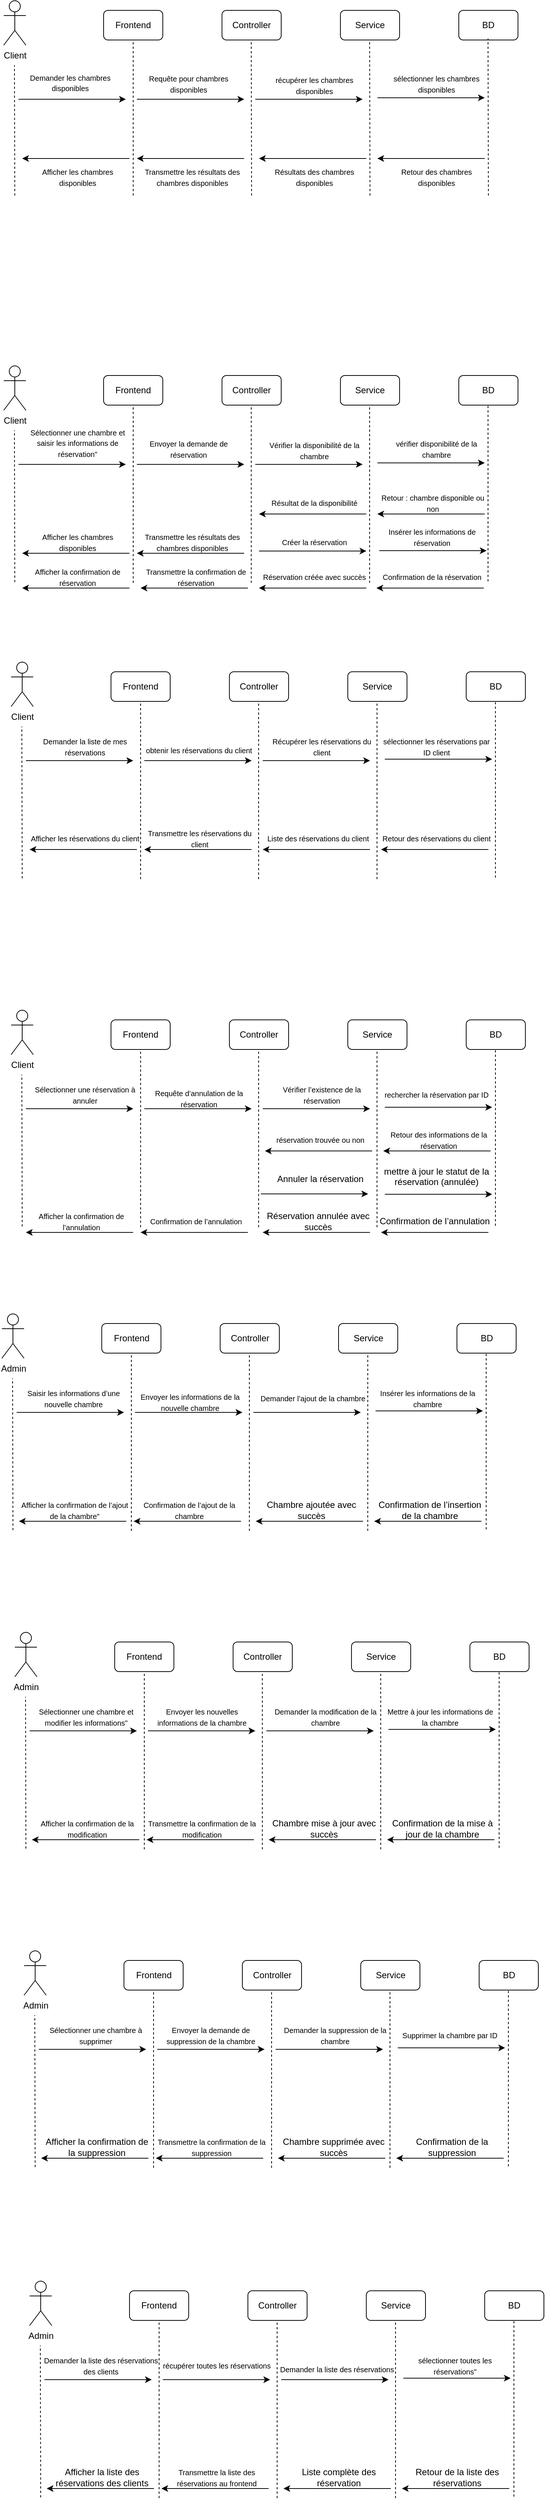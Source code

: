 <mxfile version="25.0.3">
  <diagram name="Page-1" id="7BhQBPPqccJxaohBqqMm">
    <mxGraphModel dx="1050" dy="522" grid="1" gridSize="10" guides="1" tooltips="1" connect="1" arrows="1" fold="1" page="1" pageScale="1" pageWidth="850" pageHeight="1100" math="0" shadow="0">
      <root>
        <mxCell id="0" />
        <mxCell id="1" parent="0" />
        <mxCell id="MHBwTxHA1vKE9ZI1iYVR-31" value="Client" style="shape=umlActor;verticalLabelPosition=bottom;verticalAlign=top;html=1;outlineConnect=0;" vertex="1" parent="1">
          <mxGeometry x="65" y="107" width="30" height="60" as="geometry" />
        </mxCell>
        <mxCell id="MHBwTxHA1vKE9ZI1iYVR-33" value="Frontend" style="rounded=1;whiteSpace=wrap;html=1;" vertex="1" parent="1">
          <mxGeometry x="200" y="120" width="80" height="40" as="geometry" />
        </mxCell>
        <mxCell id="MHBwTxHA1vKE9ZI1iYVR-36" value="BD" style="rounded=1;whiteSpace=wrap;html=1;" vertex="1" parent="1">
          <mxGeometry x="680" y="120" width="80" height="40" as="geometry" />
        </mxCell>
        <mxCell id="MHBwTxHA1vKE9ZI1iYVR-37" value="Service" style="rounded=1;whiteSpace=wrap;html=1;" vertex="1" parent="1">
          <mxGeometry x="520" y="120" width="80" height="40" as="geometry" />
        </mxCell>
        <mxCell id="MHBwTxHA1vKE9ZI1iYVR-38" value="Controller" style="rounded=1;whiteSpace=wrap;html=1;" vertex="1" parent="1">
          <mxGeometry x="360" y="120" width="80" height="40" as="geometry" />
        </mxCell>
        <mxCell id="MHBwTxHA1vKE9ZI1iYVR-39" value="" style="endArrow=none;dashed=1;html=1;rounded=0;entryX=0.5;entryY=1;entryDx=0;entryDy=0;" edge="1" parent="1" target="MHBwTxHA1vKE9ZI1iYVR-33">
          <mxGeometry width="50" height="50" relative="1" as="geometry">
            <mxPoint x="240" y="370" as="sourcePoint" />
            <mxPoint x="239.5" y="180" as="targetPoint" />
          </mxGeometry>
        </mxCell>
        <mxCell id="MHBwTxHA1vKE9ZI1iYVR-40" value="" style="endArrow=none;dashed=1;html=1;rounded=0;entryX=0.5;entryY=1;entryDx=0;entryDy=0;" edge="1" parent="1">
          <mxGeometry width="50" height="50" relative="1" as="geometry">
            <mxPoint x="400" y="370" as="sourcePoint" />
            <mxPoint x="399.5" y="160" as="targetPoint" />
          </mxGeometry>
        </mxCell>
        <mxCell id="MHBwTxHA1vKE9ZI1iYVR-42" value="" style="endArrow=none;dashed=1;html=1;rounded=0;entryX=0.5;entryY=1;entryDx=0;entryDy=0;" edge="1" parent="1">
          <mxGeometry width="50" height="50" relative="1" as="geometry">
            <mxPoint x="720" y="370" as="sourcePoint" />
            <mxPoint x="719.5" y="158" as="targetPoint" />
          </mxGeometry>
        </mxCell>
        <mxCell id="MHBwTxHA1vKE9ZI1iYVR-43" value="" style="endArrow=none;dashed=1;html=1;rounded=0;entryX=0.5;entryY=1;entryDx=0;entryDy=0;" edge="1" parent="1">
          <mxGeometry width="50" height="50" relative="1" as="geometry">
            <mxPoint x="560" y="370" as="sourcePoint" />
            <mxPoint x="559.5" y="160" as="targetPoint" />
          </mxGeometry>
        </mxCell>
        <mxCell id="MHBwTxHA1vKE9ZI1iYVR-44" value="" style="endArrow=none;dashed=1;html=1;rounded=0;entryX=0.5;entryY=1;entryDx=0;entryDy=0;" edge="1" parent="1">
          <mxGeometry width="50" height="50" relative="1" as="geometry">
            <mxPoint x="80" y="370" as="sourcePoint" />
            <mxPoint x="79.5" y="194" as="targetPoint" />
          </mxGeometry>
        </mxCell>
        <mxCell id="MHBwTxHA1vKE9ZI1iYVR-45" value="" style="endArrow=classic;html=1;rounded=0;" edge="1" parent="1">
          <mxGeometry width="50" height="50" relative="1" as="geometry">
            <mxPoint x="85" y="240" as="sourcePoint" />
            <mxPoint x="230" y="240" as="targetPoint" />
          </mxGeometry>
        </mxCell>
        <mxCell id="MHBwTxHA1vKE9ZI1iYVR-46" value="&lt;font style=&quot;font-size: 10px;&quot;&gt;Demander les chambres disponibles&lt;/font&gt;&lt;div&gt;&lt;br/&gt;&lt;/div&gt;" style="text;html=1;align=center;verticalAlign=middle;whiteSpace=wrap;rounded=0;" vertex="1" parent="1">
          <mxGeometry x="80" y="220" width="150" height="10" as="geometry" />
        </mxCell>
        <mxCell id="MHBwTxHA1vKE9ZI1iYVR-47" value="" style="endArrow=classic;html=1;rounded=0;" edge="1" parent="1">
          <mxGeometry width="50" height="50" relative="1" as="geometry">
            <mxPoint x="245" y="240" as="sourcePoint" />
            <mxPoint x="390" y="240" as="targetPoint" />
          </mxGeometry>
        </mxCell>
        <mxCell id="MHBwTxHA1vKE9ZI1iYVR-48" value="&lt;div&gt;&lt;font style=&quot;font-size: 10px;&quot;&gt;Requête pour chambres disponibles&lt;/font&gt;&lt;br&gt;&lt;/div&gt;" style="text;html=1;align=center;verticalAlign=middle;whiteSpace=wrap;rounded=0;" vertex="1" parent="1">
          <mxGeometry x="240" y="214" width="150" height="10" as="geometry" />
        </mxCell>
        <mxCell id="MHBwTxHA1vKE9ZI1iYVR-49" value="" style="endArrow=classic;html=1;rounded=0;" edge="1" parent="1">
          <mxGeometry width="50" height="50" relative="1" as="geometry">
            <mxPoint x="405" y="240" as="sourcePoint" />
            <mxPoint x="550" y="240" as="targetPoint" />
          </mxGeometry>
        </mxCell>
        <mxCell id="MHBwTxHA1vKE9ZI1iYVR-50" value="&lt;div&gt;&lt;font style=&quot;font-size: 10px;&quot;&gt;récupérer les chambres disponibles&lt;/font&gt;&lt;br&gt;&lt;/div&gt;" style="text;html=1;align=center;verticalAlign=middle;whiteSpace=wrap;rounded=0;" vertex="1" parent="1">
          <mxGeometry x="410" y="216" width="150" height="10" as="geometry" />
        </mxCell>
        <mxCell id="MHBwTxHA1vKE9ZI1iYVR-51" value="" style="endArrow=classic;html=1;rounded=0;" edge="1" parent="1">
          <mxGeometry width="50" height="50" relative="1" as="geometry">
            <mxPoint x="570" y="238" as="sourcePoint" />
            <mxPoint x="715" y="238" as="targetPoint" />
          </mxGeometry>
        </mxCell>
        <mxCell id="MHBwTxHA1vKE9ZI1iYVR-52" value="&lt;div&gt;&lt;font style=&quot;font-size: 10px;&quot;&gt;sélectionner les chambres disponibles&lt;/font&gt;&lt;br&gt;&lt;/div&gt;" style="text;html=1;align=center;verticalAlign=middle;whiteSpace=wrap;rounded=0;" vertex="1" parent="1">
          <mxGeometry x="575" y="214" width="150" height="10" as="geometry" />
        </mxCell>
        <mxCell id="MHBwTxHA1vKE9ZI1iYVR-53" value="" style="endArrow=classic;html=1;rounded=0;" edge="1" parent="1">
          <mxGeometry width="50" height="50" relative="1" as="geometry">
            <mxPoint x="715" y="320" as="sourcePoint" />
            <mxPoint x="570" y="320" as="targetPoint" />
          </mxGeometry>
        </mxCell>
        <mxCell id="MHBwTxHA1vKE9ZI1iYVR-54" value="&lt;div&gt;&lt;font style=&quot;font-size: 10px;&quot;&gt;Retour des chambres disponibles&lt;/font&gt;&lt;br&gt;&lt;/div&gt;" style="text;html=1;align=center;verticalAlign=middle;whiteSpace=wrap;rounded=0;" vertex="1" parent="1">
          <mxGeometry x="575" y="340" width="150" height="10" as="geometry" />
        </mxCell>
        <mxCell id="MHBwTxHA1vKE9ZI1iYVR-55" value="" style="endArrow=classic;html=1;rounded=0;" edge="1" parent="1">
          <mxGeometry width="50" height="50" relative="1" as="geometry">
            <mxPoint x="555" y="320" as="sourcePoint" />
            <mxPoint x="410" y="320" as="targetPoint" />
          </mxGeometry>
        </mxCell>
        <mxCell id="MHBwTxHA1vKE9ZI1iYVR-56" value="&lt;div&gt;&lt;font style=&quot;font-size: 10px;&quot;&gt;Résultats des chambres disponibles&lt;/font&gt;&lt;br&gt;&lt;/div&gt;" style="text;html=1;align=center;verticalAlign=middle;whiteSpace=wrap;rounded=0;" vertex="1" parent="1">
          <mxGeometry x="410" y="340" width="150" height="10" as="geometry" />
        </mxCell>
        <mxCell id="MHBwTxHA1vKE9ZI1iYVR-57" value="" style="endArrow=classic;html=1;rounded=0;" edge="1" parent="1">
          <mxGeometry width="50" height="50" relative="1" as="geometry">
            <mxPoint x="390" y="320" as="sourcePoint" />
            <mxPoint x="245" y="320" as="targetPoint" />
          </mxGeometry>
        </mxCell>
        <mxCell id="MHBwTxHA1vKE9ZI1iYVR-58" value="&lt;div&gt;&lt;font style=&quot;font-size: 10px;&quot;&gt;Transmettre les résultats des chambres disponibles&lt;/font&gt;&lt;br&gt;&lt;/div&gt;" style="text;html=1;align=center;verticalAlign=middle;whiteSpace=wrap;rounded=0;" vertex="1" parent="1">
          <mxGeometry x="245" y="340" width="150" height="10" as="geometry" />
        </mxCell>
        <mxCell id="MHBwTxHA1vKE9ZI1iYVR-59" value="" style="endArrow=classic;html=1;rounded=0;" edge="1" parent="1">
          <mxGeometry width="50" height="50" relative="1" as="geometry">
            <mxPoint x="235" y="320" as="sourcePoint" />
            <mxPoint x="90" y="320" as="targetPoint" />
          </mxGeometry>
        </mxCell>
        <mxCell id="MHBwTxHA1vKE9ZI1iYVR-60" value="&lt;div&gt;&lt;font style=&quot;font-size: 10px;&quot;&gt;Afficher les chambres disponibles&lt;/font&gt;&lt;br&gt;&lt;/div&gt;" style="text;html=1;align=center;verticalAlign=middle;whiteSpace=wrap;rounded=0;" vertex="1" parent="1">
          <mxGeometry x="90" y="340" width="150" height="10" as="geometry" />
        </mxCell>
        <mxCell id="MHBwTxHA1vKE9ZI1iYVR-61" value="Client" style="shape=umlActor;verticalLabelPosition=bottom;verticalAlign=top;html=1;outlineConnect=0;" vertex="1" parent="1">
          <mxGeometry x="65" y="600" width="30" height="60" as="geometry" />
        </mxCell>
        <mxCell id="MHBwTxHA1vKE9ZI1iYVR-62" value="Frontend" style="rounded=1;whiteSpace=wrap;html=1;" vertex="1" parent="1">
          <mxGeometry x="200" y="613" width="80" height="40" as="geometry" />
        </mxCell>
        <mxCell id="MHBwTxHA1vKE9ZI1iYVR-63" value="BD" style="rounded=1;whiteSpace=wrap;html=1;" vertex="1" parent="1">
          <mxGeometry x="680" y="613" width="80" height="40" as="geometry" />
        </mxCell>
        <mxCell id="MHBwTxHA1vKE9ZI1iYVR-64" value="Service" style="rounded=1;whiteSpace=wrap;html=1;" vertex="1" parent="1">
          <mxGeometry x="520" y="613" width="80" height="40" as="geometry" />
        </mxCell>
        <mxCell id="MHBwTxHA1vKE9ZI1iYVR-65" value="Controller" style="rounded=1;whiteSpace=wrap;html=1;" vertex="1" parent="1">
          <mxGeometry x="360" y="613" width="80" height="40" as="geometry" />
        </mxCell>
        <mxCell id="MHBwTxHA1vKE9ZI1iYVR-66" value="" style="endArrow=none;dashed=1;html=1;rounded=0;entryX=0.5;entryY=1;entryDx=0;entryDy=0;" edge="1" parent="1" target="MHBwTxHA1vKE9ZI1iYVR-62">
          <mxGeometry width="50" height="50" relative="1" as="geometry">
            <mxPoint x="240" y="893" as="sourcePoint" />
            <mxPoint x="239.5" y="673" as="targetPoint" />
          </mxGeometry>
        </mxCell>
        <mxCell id="MHBwTxHA1vKE9ZI1iYVR-67" value="" style="endArrow=none;dashed=1;html=1;rounded=0;entryX=0.5;entryY=1;entryDx=0;entryDy=0;" edge="1" parent="1">
          <mxGeometry width="50" height="50" relative="1" as="geometry">
            <mxPoint x="399.5" y="893" as="sourcePoint" />
            <mxPoint x="399.5" y="653" as="targetPoint" />
          </mxGeometry>
        </mxCell>
        <mxCell id="MHBwTxHA1vKE9ZI1iYVR-68" value="" style="endArrow=none;dashed=1;html=1;rounded=0;entryX=0.5;entryY=1;entryDx=0;entryDy=0;" edge="1" parent="1">
          <mxGeometry width="50" height="50" relative="1" as="geometry">
            <mxPoint x="719.5" y="891" as="sourcePoint" />
            <mxPoint x="719.5" y="651" as="targetPoint" />
          </mxGeometry>
        </mxCell>
        <mxCell id="MHBwTxHA1vKE9ZI1iYVR-69" value="" style="endArrow=none;dashed=1;html=1;rounded=0;entryX=0.5;entryY=1;entryDx=0;entryDy=0;" edge="1" parent="1">
          <mxGeometry width="50" height="50" relative="1" as="geometry">
            <mxPoint x="559.5" y="893" as="sourcePoint" />
            <mxPoint x="559.5" y="653" as="targetPoint" />
          </mxGeometry>
        </mxCell>
        <mxCell id="MHBwTxHA1vKE9ZI1iYVR-70" value="" style="endArrow=none;dashed=1;html=1;rounded=0;entryX=0.5;entryY=1;entryDx=0;entryDy=0;" edge="1" parent="1">
          <mxGeometry width="50" height="50" relative="1" as="geometry">
            <mxPoint x="80" y="892" as="sourcePoint" />
            <mxPoint x="79.5" y="687" as="targetPoint" />
          </mxGeometry>
        </mxCell>
        <mxCell id="MHBwTxHA1vKE9ZI1iYVR-71" value="" style="endArrow=classic;html=1;rounded=0;" edge="1" parent="1">
          <mxGeometry width="50" height="50" relative="1" as="geometry">
            <mxPoint x="85" y="733" as="sourcePoint" />
            <mxPoint x="230" y="733" as="targetPoint" />
          </mxGeometry>
        </mxCell>
        <mxCell id="MHBwTxHA1vKE9ZI1iYVR-72" value="&lt;div&gt;&lt;font style=&quot;font-size: 10px;&quot;&gt;Sélectionner une chambre et saisir les informations de réservation&quot;&lt;/font&gt;&lt;br&gt;&lt;/div&gt;" style="text;html=1;align=center;verticalAlign=middle;whiteSpace=wrap;rounded=0;" vertex="1" parent="1">
          <mxGeometry x="90" y="699" width="150" height="10" as="geometry" />
        </mxCell>
        <mxCell id="MHBwTxHA1vKE9ZI1iYVR-73" value="" style="endArrow=classic;html=1;rounded=0;" edge="1" parent="1">
          <mxGeometry width="50" height="50" relative="1" as="geometry">
            <mxPoint x="245" y="733" as="sourcePoint" />
            <mxPoint x="390" y="733" as="targetPoint" />
          </mxGeometry>
        </mxCell>
        <mxCell id="MHBwTxHA1vKE9ZI1iYVR-74" value="&lt;div&gt;&lt;font style=&quot;font-size: 10px;&quot;&gt;Envoyer la demande de réservation&lt;/font&gt;&lt;br&gt;&lt;/div&gt;" style="text;html=1;align=center;verticalAlign=middle;whiteSpace=wrap;rounded=0;" vertex="1" parent="1">
          <mxGeometry x="240" y="707" width="150" height="10" as="geometry" />
        </mxCell>
        <mxCell id="MHBwTxHA1vKE9ZI1iYVR-75" value="" style="endArrow=classic;html=1;rounded=0;" edge="1" parent="1">
          <mxGeometry width="50" height="50" relative="1" as="geometry">
            <mxPoint x="405" y="733" as="sourcePoint" />
            <mxPoint x="550" y="733" as="targetPoint" />
          </mxGeometry>
        </mxCell>
        <mxCell id="MHBwTxHA1vKE9ZI1iYVR-76" value="&lt;div&gt;&lt;font style=&quot;font-size: 10px;&quot;&gt;Vérifier la disponibilité de la chambre&lt;/font&gt;&lt;br&gt;&lt;/div&gt;" style="text;html=1;align=center;verticalAlign=middle;whiteSpace=wrap;rounded=0;" vertex="1" parent="1">
          <mxGeometry x="410" y="709" width="150" height="10" as="geometry" />
        </mxCell>
        <mxCell id="MHBwTxHA1vKE9ZI1iYVR-77" value="" style="endArrow=classic;html=1;rounded=0;" edge="1" parent="1">
          <mxGeometry width="50" height="50" relative="1" as="geometry">
            <mxPoint x="570" y="731" as="sourcePoint" />
            <mxPoint x="715" y="731" as="targetPoint" />
          </mxGeometry>
        </mxCell>
        <mxCell id="MHBwTxHA1vKE9ZI1iYVR-78" value="&lt;div&gt;&lt;font style=&quot;font-size: 10px;&quot;&gt;vérifier disponibilité de la chambre&lt;/font&gt;&lt;br&gt;&lt;/div&gt;" style="text;html=1;align=center;verticalAlign=middle;whiteSpace=wrap;rounded=0;" vertex="1" parent="1">
          <mxGeometry x="575" y="707" width="150" height="10" as="geometry" />
        </mxCell>
        <mxCell id="MHBwTxHA1vKE9ZI1iYVR-79" value="" style="endArrow=classic;html=1;rounded=0;" edge="1" parent="1">
          <mxGeometry width="50" height="50" relative="1" as="geometry">
            <mxPoint x="715" y="800" as="sourcePoint" />
            <mxPoint x="570" y="800" as="targetPoint" />
          </mxGeometry>
        </mxCell>
        <mxCell id="MHBwTxHA1vKE9ZI1iYVR-80" value="&lt;div&gt;&lt;font style=&quot;font-size: 10px;&quot;&gt;Retour : chambre disponible ou non&lt;/font&gt;&lt;br&gt;&lt;/div&gt;" style="text;html=1;align=center;verticalAlign=middle;whiteSpace=wrap;rounded=0;" vertex="1" parent="1">
          <mxGeometry x="570" y="780" width="150" height="10" as="geometry" />
        </mxCell>
        <mxCell id="MHBwTxHA1vKE9ZI1iYVR-81" value="" style="endArrow=classic;html=1;rounded=0;" edge="1" parent="1">
          <mxGeometry width="50" height="50" relative="1" as="geometry">
            <mxPoint x="555" y="800" as="sourcePoint" />
            <mxPoint x="410" y="800" as="targetPoint" />
          </mxGeometry>
        </mxCell>
        <mxCell id="MHBwTxHA1vKE9ZI1iYVR-82" value="&lt;div&gt;&lt;font style=&quot;font-size: 10px;&quot;&gt;Résultat de la disponibilité&lt;/font&gt;&lt;br&gt;&lt;/div&gt;" style="text;html=1;align=center;verticalAlign=middle;whiteSpace=wrap;rounded=0;" vertex="1" parent="1">
          <mxGeometry x="410" y="780" width="150" height="10" as="geometry" />
        </mxCell>
        <mxCell id="MHBwTxHA1vKE9ZI1iYVR-83" value="" style="endArrow=classic;html=1;rounded=0;" edge="1" parent="1">
          <mxGeometry width="50" height="50" relative="1" as="geometry">
            <mxPoint x="390" y="853" as="sourcePoint" />
            <mxPoint x="245" y="853" as="targetPoint" />
          </mxGeometry>
        </mxCell>
        <mxCell id="MHBwTxHA1vKE9ZI1iYVR-84" value="&lt;div&gt;&lt;font style=&quot;font-size: 10px;&quot;&gt;Transmettre les résultats des chambres disponibles&lt;/font&gt;&lt;br&gt;&lt;/div&gt;" style="text;html=1;align=center;verticalAlign=middle;whiteSpace=wrap;rounded=0;" vertex="1" parent="1">
          <mxGeometry x="245" y="833" width="150" height="10" as="geometry" />
        </mxCell>
        <mxCell id="MHBwTxHA1vKE9ZI1iYVR-85" value="" style="endArrow=classic;html=1;rounded=0;" edge="1" parent="1">
          <mxGeometry width="50" height="50" relative="1" as="geometry">
            <mxPoint x="235" y="853" as="sourcePoint" />
            <mxPoint x="90" y="853" as="targetPoint" />
          </mxGeometry>
        </mxCell>
        <mxCell id="MHBwTxHA1vKE9ZI1iYVR-86" value="&lt;div&gt;&lt;font style=&quot;font-size: 10px;&quot;&gt;Afficher les chambres disponibles&lt;/font&gt;&lt;br&gt;&lt;/div&gt;" style="text;html=1;align=center;verticalAlign=middle;whiteSpace=wrap;rounded=0;" vertex="1" parent="1">
          <mxGeometry x="90" y="833" width="150" height="10" as="geometry" />
        </mxCell>
        <mxCell id="MHBwTxHA1vKE9ZI1iYVR-88" value="" style="endArrow=classic;html=1;rounded=0;" edge="1" parent="1">
          <mxGeometry width="50" height="50" relative="1" as="geometry">
            <mxPoint x="410" y="850" as="sourcePoint" />
            <mxPoint x="555" y="850" as="targetPoint" />
          </mxGeometry>
        </mxCell>
        <mxCell id="MHBwTxHA1vKE9ZI1iYVR-89" value="&lt;div&gt;&lt;font style=&quot;font-size: 10px;&quot;&gt;Créer la réservation&lt;/font&gt;&lt;br&gt;&lt;/div&gt;" style="text;html=1;align=center;verticalAlign=middle;whiteSpace=wrap;rounded=0;" vertex="1" parent="1">
          <mxGeometry x="410" y="833" width="150" height="10" as="geometry" />
        </mxCell>
        <mxCell id="MHBwTxHA1vKE9ZI1iYVR-90" value="" style="endArrow=classic;html=1;rounded=0;" edge="1" parent="1">
          <mxGeometry width="50" height="50" relative="1" as="geometry">
            <mxPoint x="572.5" y="849.5" as="sourcePoint" />
            <mxPoint x="717.5" y="849.5" as="targetPoint" />
          </mxGeometry>
        </mxCell>
        <mxCell id="MHBwTxHA1vKE9ZI1iYVR-91" value="&lt;div&gt;&lt;font style=&quot;font-size: 10px;&quot;&gt;Insérer les informations de réservation&lt;/font&gt;&lt;br&gt;&lt;/div&gt;" style="text;html=1;align=center;verticalAlign=middle;whiteSpace=wrap;rounded=0;" vertex="1" parent="1">
          <mxGeometry x="560" y="825.5" width="167.5" height="10" as="geometry" />
        </mxCell>
        <mxCell id="MHBwTxHA1vKE9ZI1iYVR-92" value="" style="endArrow=classic;html=1;rounded=0;" edge="1" parent="1">
          <mxGeometry width="50" height="50" relative="1" as="geometry">
            <mxPoint x="713.75" y="900" as="sourcePoint" />
            <mxPoint x="568.75" y="900" as="targetPoint" />
          </mxGeometry>
        </mxCell>
        <mxCell id="MHBwTxHA1vKE9ZI1iYVR-93" value="&lt;div&gt;&lt;font style=&quot;font-size: 10px;&quot;&gt;Confirmation de la réservation&lt;/font&gt;&lt;br&gt;&lt;/div&gt;" style="text;html=1;align=center;verticalAlign=middle;whiteSpace=wrap;rounded=0;" vertex="1" parent="1">
          <mxGeometry x="568.75" y="880" width="150" height="10" as="geometry" />
        </mxCell>
        <mxCell id="MHBwTxHA1vKE9ZI1iYVR-94" value="" style="endArrow=classic;html=1;rounded=0;" edge="1" parent="1">
          <mxGeometry width="50" height="50" relative="1" as="geometry">
            <mxPoint x="555" y="900" as="sourcePoint" />
            <mxPoint x="410" y="900" as="targetPoint" />
          </mxGeometry>
        </mxCell>
        <mxCell id="MHBwTxHA1vKE9ZI1iYVR-95" value="&lt;div&gt;&lt;font style=&quot;font-size: 10px;&quot;&gt;Réservation créée avec succès&lt;/font&gt;&lt;br&gt;&lt;/div&gt;" style="text;html=1;align=center;verticalAlign=middle;whiteSpace=wrap;rounded=0;" vertex="1" parent="1">
          <mxGeometry x="410" y="880" width="150" height="10" as="geometry" />
        </mxCell>
        <mxCell id="MHBwTxHA1vKE9ZI1iYVR-96" value="" style="endArrow=classic;html=1;rounded=0;" edge="1" parent="1">
          <mxGeometry width="50" height="50" relative="1" as="geometry">
            <mxPoint x="395" y="900" as="sourcePoint" />
            <mxPoint x="250" y="900" as="targetPoint" />
          </mxGeometry>
        </mxCell>
        <mxCell id="MHBwTxHA1vKE9ZI1iYVR-97" value="&lt;div&gt;&lt;font style=&quot;font-size: 10px;&quot;&gt;Transmettre la confirmation de réservation&lt;/font&gt;&lt;br&gt;&lt;/div&gt;" style="text;html=1;align=center;verticalAlign=middle;whiteSpace=wrap;rounded=0;" vertex="1" parent="1">
          <mxGeometry x="250" y="880" width="150" height="10" as="geometry" />
        </mxCell>
        <mxCell id="MHBwTxHA1vKE9ZI1iYVR-98" value="" style="endArrow=classic;html=1;rounded=0;" edge="1" parent="1">
          <mxGeometry width="50" height="50" relative="1" as="geometry">
            <mxPoint x="235" y="900" as="sourcePoint" />
            <mxPoint x="90" y="900" as="targetPoint" />
          </mxGeometry>
        </mxCell>
        <mxCell id="MHBwTxHA1vKE9ZI1iYVR-99" value="&lt;div&gt;&lt;font style=&quot;font-size: 10px;&quot;&gt;Afficher la confirmation de réservation&lt;/font&gt;&lt;br&gt;&lt;/div&gt;" style="text;html=1;align=center;verticalAlign=middle;whiteSpace=wrap;rounded=0;" vertex="1" parent="1">
          <mxGeometry x="90" y="880" width="150" height="10" as="geometry" />
        </mxCell>
        <mxCell id="MHBwTxHA1vKE9ZI1iYVR-100" value="Client" style="shape=umlActor;verticalLabelPosition=bottom;verticalAlign=top;html=1;outlineConnect=0;" vertex="1" parent="1">
          <mxGeometry x="75" y="1000" width="30" height="60" as="geometry" />
        </mxCell>
        <mxCell id="MHBwTxHA1vKE9ZI1iYVR-101" value="Frontend" style="rounded=1;whiteSpace=wrap;html=1;" vertex="1" parent="1">
          <mxGeometry x="210" y="1013" width="80" height="40" as="geometry" />
        </mxCell>
        <mxCell id="MHBwTxHA1vKE9ZI1iYVR-102" value="BD" style="rounded=1;whiteSpace=wrap;html=1;" vertex="1" parent="1">
          <mxGeometry x="690" y="1013" width="80" height="40" as="geometry" />
        </mxCell>
        <mxCell id="MHBwTxHA1vKE9ZI1iYVR-103" value="Service" style="rounded=1;whiteSpace=wrap;html=1;" vertex="1" parent="1">
          <mxGeometry x="530" y="1013" width="80" height="40" as="geometry" />
        </mxCell>
        <mxCell id="MHBwTxHA1vKE9ZI1iYVR-104" value="Controller" style="rounded=1;whiteSpace=wrap;html=1;" vertex="1" parent="1">
          <mxGeometry x="370" y="1013" width="80" height="40" as="geometry" />
        </mxCell>
        <mxCell id="MHBwTxHA1vKE9ZI1iYVR-105" value="" style="endArrow=none;dashed=1;html=1;rounded=0;entryX=0.5;entryY=1;entryDx=0;entryDy=0;" edge="1" parent="1" target="MHBwTxHA1vKE9ZI1iYVR-101">
          <mxGeometry width="50" height="50" relative="1" as="geometry">
            <mxPoint x="250" y="1293" as="sourcePoint" />
            <mxPoint x="249.5" y="1073" as="targetPoint" />
          </mxGeometry>
        </mxCell>
        <mxCell id="MHBwTxHA1vKE9ZI1iYVR-106" value="" style="endArrow=none;dashed=1;html=1;rounded=0;entryX=0.5;entryY=1;entryDx=0;entryDy=0;" edge="1" parent="1">
          <mxGeometry width="50" height="50" relative="1" as="geometry">
            <mxPoint x="409.5" y="1293" as="sourcePoint" />
            <mxPoint x="409.5" y="1053" as="targetPoint" />
          </mxGeometry>
        </mxCell>
        <mxCell id="MHBwTxHA1vKE9ZI1iYVR-107" value="" style="endArrow=none;dashed=1;html=1;rounded=0;entryX=0.5;entryY=1;entryDx=0;entryDy=0;" edge="1" parent="1">
          <mxGeometry width="50" height="50" relative="1" as="geometry">
            <mxPoint x="729.5" y="1291" as="sourcePoint" />
            <mxPoint x="729.5" y="1051" as="targetPoint" />
          </mxGeometry>
        </mxCell>
        <mxCell id="MHBwTxHA1vKE9ZI1iYVR-108" value="" style="endArrow=none;dashed=1;html=1;rounded=0;entryX=0.5;entryY=1;entryDx=0;entryDy=0;" edge="1" parent="1">
          <mxGeometry width="50" height="50" relative="1" as="geometry">
            <mxPoint x="569.5" y="1293" as="sourcePoint" />
            <mxPoint x="569.5" y="1053" as="targetPoint" />
          </mxGeometry>
        </mxCell>
        <mxCell id="MHBwTxHA1vKE9ZI1iYVR-109" value="" style="endArrow=none;dashed=1;html=1;rounded=0;entryX=0.5;entryY=1;entryDx=0;entryDy=0;" edge="1" parent="1">
          <mxGeometry width="50" height="50" relative="1" as="geometry">
            <mxPoint x="90" y="1292" as="sourcePoint" />
            <mxPoint x="89.5" y="1087" as="targetPoint" />
          </mxGeometry>
        </mxCell>
        <mxCell id="MHBwTxHA1vKE9ZI1iYVR-110" value="" style="endArrow=classic;html=1;rounded=0;" edge="1" parent="1">
          <mxGeometry width="50" height="50" relative="1" as="geometry">
            <mxPoint x="95" y="1133" as="sourcePoint" />
            <mxPoint x="240" y="1133" as="targetPoint" />
          </mxGeometry>
        </mxCell>
        <mxCell id="MHBwTxHA1vKE9ZI1iYVR-111" value="&lt;div&gt;&lt;font style=&quot;font-size: 10px;&quot;&gt;Demander la liste de mes réservations&lt;/font&gt;&lt;br&gt;&lt;/div&gt;" style="text;html=1;align=center;verticalAlign=middle;whiteSpace=wrap;rounded=0;" vertex="1" parent="1">
          <mxGeometry x="90" y="1109" width="170" height="10" as="geometry" />
        </mxCell>
        <mxCell id="MHBwTxHA1vKE9ZI1iYVR-112" value="" style="endArrow=classic;html=1;rounded=0;" edge="1" parent="1">
          <mxGeometry width="50" height="50" relative="1" as="geometry">
            <mxPoint x="255" y="1133" as="sourcePoint" />
            <mxPoint x="400" y="1133" as="targetPoint" />
          </mxGeometry>
        </mxCell>
        <mxCell id="MHBwTxHA1vKE9ZI1iYVR-113" value="&lt;div&gt;&lt;font style=&quot;font-size: 10px;&quot;&gt;obtenir les réservations du client&lt;/font&gt;&lt;br&gt;&lt;/div&gt;" style="text;html=1;align=center;verticalAlign=middle;whiteSpace=wrap;rounded=0;" vertex="1" parent="1">
          <mxGeometry x="254" y="1114" width="150" height="10" as="geometry" />
        </mxCell>
        <mxCell id="MHBwTxHA1vKE9ZI1iYVR-114" value="" style="endArrow=classic;html=1;rounded=0;" edge="1" parent="1">
          <mxGeometry width="50" height="50" relative="1" as="geometry">
            <mxPoint x="415" y="1133" as="sourcePoint" />
            <mxPoint x="560" y="1133" as="targetPoint" />
          </mxGeometry>
        </mxCell>
        <mxCell id="MHBwTxHA1vKE9ZI1iYVR-115" value="&lt;div&gt;&lt;font style=&quot;font-size: 10px;&quot;&gt;Récupérer les réservations du client&lt;/font&gt;&lt;br&gt;&lt;/div&gt;" style="text;html=1;align=center;verticalAlign=middle;whiteSpace=wrap;rounded=0;" vertex="1" parent="1">
          <mxGeometry x="420" y="1109" width="150" height="10" as="geometry" />
        </mxCell>
        <mxCell id="MHBwTxHA1vKE9ZI1iYVR-116" value="" style="endArrow=classic;html=1;rounded=0;" edge="1" parent="1">
          <mxGeometry width="50" height="50" relative="1" as="geometry">
            <mxPoint x="580" y="1131" as="sourcePoint" />
            <mxPoint x="725" y="1131" as="targetPoint" />
          </mxGeometry>
        </mxCell>
        <mxCell id="MHBwTxHA1vKE9ZI1iYVR-117" value="&lt;div&gt;&lt;font style=&quot;font-size: 10px;&quot;&gt;sélectionner les réservations par ID client&lt;/font&gt;&lt;br&gt;&lt;/div&gt;" style="text;html=1;align=center;verticalAlign=middle;whiteSpace=wrap;rounded=0;" vertex="1" parent="1">
          <mxGeometry x="575" y="1109" width="150" height="10" as="geometry" />
        </mxCell>
        <mxCell id="MHBwTxHA1vKE9ZI1iYVR-118" value="" style="endArrow=classic;html=1;rounded=0;" edge="1" parent="1">
          <mxGeometry width="50" height="50" relative="1" as="geometry">
            <mxPoint x="720" y="1253" as="sourcePoint" />
            <mxPoint x="575" y="1253" as="targetPoint" />
          </mxGeometry>
        </mxCell>
        <mxCell id="MHBwTxHA1vKE9ZI1iYVR-119" value="&lt;div&gt;&lt;font style=&quot;font-size: 10px;&quot;&gt;Retour des réservations du client&lt;/font&gt;&lt;br&gt;&lt;/div&gt;" style="text;html=1;align=center;verticalAlign=middle;whiteSpace=wrap;rounded=0;" vertex="1" parent="1">
          <mxGeometry x="575" y="1233" width="150" height="10" as="geometry" />
        </mxCell>
        <mxCell id="MHBwTxHA1vKE9ZI1iYVR-120" value="" style="endArrow=classic;html=1;rounded=0;" edge="1" parent="1">
          <mxGeometry width="50" height="50" relative="1" as="geometry">
            <mxPoint x="560" y="1253" as="sourcePoint" />
            <mxPoint x="415" y="1253" as="targetPoint" />
          </mxGeometry>
        </mxCell>
        <mxCell id="MHBwTxHA1vKE9ZI1iYVR-121" value="&lt;div&gt;&lt;font style=&quot;font-size: 10px;&quot;&gt;Liste des réservations du client&lt;/font&gt;&lt;br&gt;&lt;/div&gt;" style="text;html=1;align=center;verticalAlign=middle;whiteSpace=wrap;rounded=0;" vertex="1" parent="1">
          <mxGeometry x="415" y="1233" width="150" height="10" as="geometry" />
        </mxCell>
        <mxCell id="MHBwTxHA1vKE9ZI1iYVR-122" value="" style="endArrow=classic;html=1;rounded=0;" edge="1" parent="1">
          <mxGeometry width="50" height="50" relative="1" as="geometry">
            <mxPoint x="400" y="1253" as="sourcePoint" />
            <mxPoint x="255" y="1253" as="targetPoint" />
          </mxGeometry>
        </mxCell>
        <mxCell id="MHBwTxHA1vKE9ZI1iYVR-123" value="&lt;div&gt;&lt;font style=&quot;font-size: 10px;&quot;&gt;Transmettre les réservations du client&lt;/font&gt;&lt;br&gt;&lt;/div&gt;" style="text;html=1;align=center;verticalAlign=middle;whiteSpace=wrap;rounded=0;" vertex="1" parent="1">
          <mxGeometry x="255" y="1233" width="150" height="10" as="geometry" />
        </mxCell>
        <mxCell id="MHBwTxHA1vKE9ZI1iYVR-124" value="" style="endArrow=classic;html=1;rounded=0;" edge="1" parent="1">
          <mxGeometry width="50" height="50" relative="1" as="geometry">
            <mxPoint x="245" y="1253" as="sourcePoint" />
            <mxPoint x="100" y="1253" as="targetPoint" />
          </mxGeometry>
        </mxCell>
        <mxCell id="MHBwTxHA1vKE9ZI1iYVR-125" value="&lt;div&gt;&lt;font style=&quot;font-size: 10px;&quot;&gt;Afficher les réservations du client&lt;/font&gt;&lt;br&gt;&lt;/div&gt;" style="text;html=1;align=center;verticalAlign=middle;whiteSpace=wrap;rounded=0;" vertex="1" parent="1">
          <mxGeometry x="100" y="1233" width="150" height="10" as="geometry" />
        </mxCell>
        <mxCell id="MHBwTxHA1vKE9ZI1iYVR-139" value="Client" style="shape=umlActor;verticalLabelPosition=bottom;verticalAlign=top;html=1;outlineConnect=0;" vertex="1" parent="1">
          <mxGeometry x="75" y="1470" width="30" height="60" as="geometry" />
        </mxCell>
        <mxCell id="MHBwTxHA1vKE9ZI1iYVR-140" value="Frontend" style="rounded=1;whiteSpace=wrap;html=1;" vertex="1" parent="1">
          <mxGeometry x="210" y="1483" width="80" height="40" as="geometry" />
        </mxCell>
        <mxCell id="MHBwTxHA1vKE9ZI1iYVR-141" value="BD" style="rounded=1;whiteSpace=wrap;html=1;" vertex="1" parent="1">
          <mxGeometry x="690" y="1483" width="80" height="40" as="geometry" />
        </mxCell>
        <mxCell id="MHBwTxHA1vKE9ZI1iYVR-142" value="Service" style="rounded=1;whiteSpace=wrap;html=1;" vertex="1" parent="1">
          <mxGeometry x="530" y="1483" width="80" height="40" as="geometry" />
        </mxCell>
        <mxCell id="MHBwTxHA1vKE9ZI1iYVR-143" value="Controller" style="rounded=1;whiteSpace=wrap;html=1;" vertex="1" parent="1">
          <mxGeometry x="370" y="1483" width="80" height="40" as="geometry" />
        </mxCell>
        <mxCell id="MHBwTxHA1vKE9ZI1iYVR-144" value="" style="endArrow=none;dashed=1;html=1;rounded=0;entryX=0.5;entryY=1;entryDx=0;entryDy=0;" edge="1" parent="1" target="MHBwTxHA1vKE9ZI1iYVR-140">
          <mxGeometry width="50" height="50" relative="1" as="geometry">
            <mxPoint x="250" y="1763" as="sourcePoint" />
            <mxPoint x="249.5" y="1543" as="targetPoint" />
          </mxGeometry>
        </mxCell>
        <mxCell id="MHBwTxHA1vKE9ZI1iYVR-145" value="" style="endArrow=none;dashed=1;html=1;rounded=0;entryX=0.5;entryY=1;entryDx=0;entryDy=0;" edge="1" parent="1">
          <mxGeometry width="50" height="50" relative="1" as="geometry">
            <mxPoint x="409.5" y="1763" as="sourcePoint" />
            <mxPoint x="409.5" y="1523" as="targetPoint" />
          </mxGeometry>
        </mxCell>
        <mxCell id="MHBwTxHA1vKE9ZI1iYVR-146" value="" style="endArrow=none;dashed=1;html=1;rounded=0;entryX=0.5;entryY=1;entryDx=0;entryDy=0;" edge="1" parent="1">
          <mxGeometry width="50" height="50" relative="1" as="geometry">
            <mxPoint x="729.5" y="1761" as="sourcePoint" />
            <mxPoint x="729.5" y="1521" as="targetPoint" />
          </mxGeometry>
        </mxCell>
        <mxCell id="MHBwTxHA1vKE9ZI1iYVR-147" value="" style="endArrow=none;dashed=1;html=1;rounded=0;entryX=0.5;entryY=1;entryDx=0;entryDy=0;" edge="1" parent="1">
          <mxGeometry width="50" height="50" relative="1" as="geometry">
            <mxPoint x="569.5" y="1763" as="sourcePoint" />
            <mxPoint x="569.5" y="1523" as="targetPoint" />
          </mxGeometry>
        </mxCell>
        <mxCell id="MHBwTxHA1vKE9ZI1iYVR-148" value="" style="endArrow=none;dashed=1;html=1;rounded=0;entryX=0.5;entryY=1;entryDx=0;entryDy=0;" edge="1" parent="1">
          <mxGeometry width="50" height="50" relative="1" as="geometry">
            <mxPoint x="90" y="1762" as="sourcePoint" />
            <mxPoint x="89.5" y="1557" as="targetPoint" />
          </mxGeometry>
        </mxCell>
        <mxCell id="MHBwTxHA1vKE9ZI1iYVR-149" value="" style="endArrow=classic;html=1;rounded=0;" edge="1" parent="1">
          <mxGeometry width="50" height="50" relative="1" as="geometry">
            <mxPoint x="95" y="1603" as="sourcePoint" />
            <mxPoint x="240" y="1603" as="targetPoint" />
          </mxGeometry>
        </mxCell>
        <mxCell id="MHBwTxHA1vKE9ZI1iYVR-150" value="&lt;div&gt;&lt;font style=&quot;font-size: 10px;&quot;&gt;Sélectionner une réservation à annuler&lt;/font&gt;&lt;br&gt;&lt;/div&gt;" style="text;html=1;align=center;verticalAlign=middle;whiteSpace=wrap;rounded=0;" vertex="1" parent="1">
          <mxGeometry x="90" y="1579" width="170" height="10" as="geometry" />
        </mxCell>
        <mxCell id="MHBwTxHA1vKE9ZI1iYVR-151" value="" style="endArrow=classic;html=1;rounded=0;" edge="1" parent="1">
          <mxGeometry width="50" height="50" relative="1" as="geometry">
            <mxPoint x="255" y="1603" as="sourcePoint" />
            <mxPoint x="400" y="1603" as="targetPoint" />
          </mxGeometry>
        </mxCell>
        <mxCell id="MHBwTxHA1vKE9ZI1iYVR-152" value="&lt;div&gt;&lt;font style=&quot;font-size: 10px;&quot;&gt;Requête d’annulation de la réservation&lt;/font&gt;&lt;br&gt;&lt;/div&gt;" style="text;html=1;align=center;verticalAlign=middle;whiteSpace=wrap;rounded=0;" vertex="1" parent="1">
          <mxGeometry x="254" y="1584" width="150" height="10" as="geometry" />
        </mxCell>
        <mxCell id="MHBwTxHA1vKE9ZI1iYVR-153" value="" style="endArrow=classic;html=1;rounded=0;" edge="1" parent="1">
          <mxGeometry width="50" height="50" relative="1" as="geometry">
            <mxPoint x="415" y="1603" as="sourcePoint" />
            <mxPoint x="560" y="1603" as="targetPoint" />
          </mxGeometry>
        </mxCell>
        <mxCell id="MHBwTxHA1vKE9ZI1iYVR-154" value="&lt;div&gt;&lt;font style=&quot;font-size: 10px;&quot;&gt;Vérifier l’existence de la réservation&lt;/font&gt;&lt;br&gt;&lt;/div&gt;" style="text;html=1;align=center;verticalAlign=middle;whiteSpace=wrap;rounded=0;" vertex="1" parent="1">
          <mxGeometry x="420" y="1579" width="150" height="10" as="geometry" />
        </mxCell>
        <mxCell id="MHBwTxHA1vKE9ZI1iYVR-155" value="" style="endArrow=classic;html=1;rounded=0;" edge="1" parent="1">
          <mxGeometry width="50" height="50" relative="1" as="geometry">
            <mxPoint x="580" y="1601" as="sourcePoint" />
            <mxPoint x="725" y="1601" as="targetPoint" />
          </mxGeometry>
        </mxCell>
        <mxCell id="MHBwTxHA1vKE9ZI1iYVR-156" value="&lt;div&gt;&lt;font style=&quot;font-size: 10px;&quot;&gt;rechercher la réservation par ID&lt;/font&gt;&lt;br&gt;&lt;/div&gt;" style="text;html=1;align=center;verticalAlign=middle;whiteSpace=wrap;rounded=0;" vertex="1" parent="1">
          <mxGeometry x="575" y="1579" width="150" height="10" as="geometry" />
        </mxCell>
        <mxCell id="MHBwTxHA1vKE9ZI1iYVR-157" value="" style="endArrow=classic;html=1;rounded=0;" edge="1" parent="1">
          <mxGeometry width="50" height="50" relative="1" as="geometry">
            <mxPoint x="723" y="1660" as="sourcePoint" />
            <mxPoint x="578" y="1660" as="targetPoint" />
          </mxGeometry>
        </mxCell>
        <mxCell id="MHBwTxHA1vKE9ZI1iYVR-158" value="&lt;div&gt;&lt;font style=&quot;font-size: 10px;&quot;&gt;Retour des informations de la réservation&lt;/font&gt;&lt;br&gt;&lt;/div&gt;" style="text;html=1;align=center;verticalAlign=middle;whiteSpace=wrap;rounded=0;" vertex="1" parent="1">
          <mxGeometry x="578" y="1640" width="150" height="10" as="geometry" />
        </mxCell>
        <mxCell id="MHBwTxHA1vKE9ZI1iYVR-159" value="" style="endArrow=classic;html=1;rounded=0;" edge="1" parent="1">
          <mxGeometry width="50" height="50" relative="1" as="geometry">
            <mxPoint x="563" y="1660" as="sourcePoint" />
            <mxPoint x="418" y="1660" as="targetPoint" />
          </mxGeometry>
        </mxCell>
        <mxCell id="MHBwTxHA1vKE9ZI1iYVR-160" value="&lt;div&gt;&lt;font style=&quot;font-size: 10px;&quot;&gt;réservation trouvée ou non&lt;/font&gt;&lt;br&gt;&lt;/div&gt;" style="text;html=1;align=center;verticalAlign=middle;whiteSpace=wrap;rounded=0;" vertex="1" parent="1">
          <mxGeometry x="418" y="1640" width="150" height="10" as="geometry" />
        </mxCell>
        <mxCell id="MHBwTxHA1vKE9ZI1iYVR-161" value="" style="endArrow=classic;html=1;rounded=0;" edge="1" parent="1">
          <mxGeometry width="50" height="50" relative="1" as="geometry">
            <mxPoint x="395" y="1770" as="sourcePoint" />
            <mxPoint x="250" y="1770" as="targetPoint" />
          </mxGeometry>
        </mxCell>
        <mxCell id="MHBwTxHA1vKE9ZI1iYVR-162" value="&lt;div&gt;&lt;font style=&quot;font-size: 10px;&quot;&gt;Confirmation de l’annulation&lt;/font&gt;&lt;br&gt;&lt;/div&gt;" style="text;html=1;align=center;verticalAlign=middle;whiteSpace=wrap;rounded=0;" vertex="1" parent="1">
          <mxGeometry x="250" y="1750" width="150" height="10" as="geometry" />
        </mxCell>
        <mxCell id="MHBwTxHA1vKE9ZI1iYVR-163" value="" style="endArrow=classic;html=1;rounded=0;" edge="1" parent="1">
          <mxGeometry width="50" height="50" relative="1" as="geometry">
            <mxPoint x="240" y="1770" as="sourcePoint" />
            <mxPoint x="95" y="1770" as="targetPoint" />
          </mxGeometry>
        </mxCell>
        <mxCell id="MHBwTxHA1vKE9ZI1iYVR-164" value="&lt;div&gt;&lt;font style=&quot;font-size: 10px;&quot;&gt;Afficher la confirmation de l’annulation&lt;/font&gt;&lt;br&gt;&lt;/div&gt;" style="text;html=1;align=center;verticalAlign=middle;whiteSpace=wrap;rounded=0;" vertex="1" parent="1">
          <mxGeometry x="95" y="1750" width="150" height="10" as="geometry" />
        </mxCell>
        <mxCell id="MHBwTxHA1vKE9ZI1iYVR-165" value="" style="endArrow=classic;html=1;rounded=0;" edge="1" parent="1">
          <mxGeometry width="50" height="50" relative="1" as="geometry">
            <mxPoint x="412.5" y="1718" as="sourcePoint" />
            <mxPoint x="557.5" y="1718" as="targetPoint" />
          </mxGeometry>
        </mxCell>
        <mxCell id="MHBwTxHA1vKE9ZI1iYVR-166" value="&lt;div&gt;&lt;span style=&quot;color: rgba(0, 0, 0, 0); font-family: monospace; font-size: 0px; text-align: start; text-wrap: nowrap;&quot;&gt;%3CmxGraphModel%3E%3Croot%3E%3CmxCell%20id%3D%220%22%2F%3E%3CmxCell%20id%3D%221%22%20parent%3D%220%22%2F%3E%3CmxCell%20id%3D%222%22%20value%3D%22%22%20style%3D%22endArrow%3Dclassic%3Bhtml%3D1%3Brounded%3D0%3B%22%20edge%3D%221%22%20parent%3D%221%22%3E%3CmxGeometry%20width%3D%2250%22%20height%3D%2250%22%20relative%3D%221%22%20as%3D%22geometry%22%3E%3CmxPoint%20x%3D%22415%22%20y%3D%221603%22%20as%3D%22sourcePoint%22%2F%3E%3CmxPoint%20x%3D%22560%22%20y%3D%221603%22%20as%3D%22targetPoint%22%2F%3E%3C%2FmxGeometry%3E%3C%2FmxCell%3E%3CmxCell%20id%3D%223%22%20value%3D%22%26lt%3Bdiv%26gt%3B%26lt%3Bfont%20style%3D%26quot%3Bfont-size%3A%2010px%3B%26quot%3B%26gt%3BV%C3%A9rifier%20l%E2%80%99existence%20de%20la%20r%C3%A9servation%26lt%3B%2Ffont%26gt%3B%26lt%3Bbr%26gt%3B%26lt%3B%2Fdiv%26gt%3B%22%20style%3D%22text%3Bhtml%3D1%3Balign%3Dcenter%3BverticalAlign%3Dmiddle%3BwhiteSpace%3Dwrap%3Brounded%3D0%3B%22%20vertex%3D%221%22%20parent%3D%221%22%3E%3CmxGeometry%20x%3D%22420%22%20y%3D%221579%22%20width%3D%22150%22%20height%3D%2210%22%20as%3D%22geometry%22%2F%3E%3C%2FmxCell%3E%3C%2Froot%3E%3C%2FmxGraphModel%3E&lt;/span&gt;&lt;span style=&quot;background-color: initial;&quot;&gt;Annuler la réservation&lt;/span&gt;&lt;br&gt;&lt;/div&gt;" style="text;html=1;align=center;verticalAlign=middle;whiteSpace=wrap;rounded=0;" vertex="1" parent="1">
          <mxGeometry x="417.5" y="1693" width="150" height="10" as="geometry" />
        </mxCell>
        <mxCell id="MHBwTxHA1vKE9ZI1iYVR-167" value="" style="endArrow=classic;html=1;rounded=0;" edge="1" parent="1">
          <mxGeometry width="50" height="50" relative="1" as="geometry">
            <mxPoint x="580" y="1718.5" as="sourcePoint" />
            <mxPoint x="725" y="1718.5" as="targetPoint" />
          </mxGeometry>
        </mxCell>
        <mxCell id="MHBwTxHA1vKE9ZI1iYVR-168" value="&#xa;mettre à jour le statut de la réservation (annulée)&#xa;&#xa;" style="text;html=1;align=center;verticalAlign=middle;whiteSpace=wrap;rounded=0;" vertex="1" parent="1">
          <mxGeometry x="575" y="1696.5" width="150" height="10" as="geometry" />
        </mxCell>
        <mxCell id="MHBwTxHA1vKE9ZI1iYVR-173" value="" style="endArrow=classic;html=1;rounded=0;" edge="1" parent="1">
          <mxGeometry width="50" height="50" relative="1" as="geometry">
            <mxPoint x="720" y="1770" as="sourcePoint" />
            <mxPoint x="575" y="1770" as="targetPoint" />
          </mxGeometry>
        </mxCell>
        <mxCell id="MHBwTxHA1vKE9ZI1iYVR-174" value="&lt;div&gt;&lt;span style=&quot;color: rgba(0, 0, 0, 0); font-family: monospace; font-size: 0px; text-align: start; text-wrap: nowrap;&quot;&gt;%3CmxGraphModel%3E%3Croot%3E%3CmxCell%20id%3D%220%22%2F%3E%3CmxCell%20id%3D%221%22%20parent%3D%220%22%2F%3E%3CmxCell%20id%3D%222%22%20value%3D%22%22%20style%3D%22endArrow%3Dclassic%3Bhtml%3D1%3Brounded%3D0%3B%22%20edge%3D%221%22%20parent%3D%221%22%3E%3CmxGeometry%20width%3D%2250%22%20height%3D%2250%22%20relative%3D%221%22%20as%3D%22geometry%22%3E%3CmxPoint%20x%3D%22723%22%20y%3D%221660%22%20as%3D%22sourcePoint%22%2F%3E%3CmxPoint%20x%3D%22578%22%20y%3D%221660%22%20as%3D%22targetPoint%22%2F%3E%3C%2FmxGeometry%3E%3C%2FmxCell%3E%3CmxCell%20id%3D%223%22%20value%3D%22%26lt%3Bdiv%26gt%3B%26lt%3Bfont%20style%3D%26quot%3Bfont-size%3A%2010px%3B%26quot%3B%26gt%3BRetour%20des%20informations%20de%20la%20r%C3%A9servation%26lt%3B%2Ffont%26gt%3B%26lt%3Bbr%26gt%3B%26lt%3B%2Fdiv%26gt%3B%22%20style%3D%22text%3Bhtml%3D1%3Balign%3Dcenter%3BverticalAlign%3Dmiddle%3BwhiteSpace%3Dwrap%3Brounded%3D0%3B%22%20vertex%3D%221%22%20parent%3D%221%22%3E%3CmxGeometry%20x%3D%22578%22%20y%3D%221640%22%20width%3D%22150%22%20height%3D%2210%22%20as%3D%22geometry%22%2F%3E%3C%2FmxCell%3E%3C%2Froot%3E%3C%2FmxGraphModel%3E&lt;/span&gt;&lt;span style=&quot;background-color: initial;&quot;&gt;Confirmation de l’annulation&lt;/span&gt;&lt;br&gt;&lt;/div&gt;" style="text;html=1;align=center;verticalAlign=middle;whiteSpace=wrap;rounded=0;" vertex="1" parent="1">
          <mxGeometry x="565" y="1750" width="165" height="10" as="geometry" />
        </mxCell>
        <mxCell id="MHBwTxHA1vKE9ZI1iYVR-175" value="" style="endArrow=classic;html=1;rounded=0;" edge="1" parent="1">
          <mxGeometry width="50" height="50" relative="1" as="geometry">
            <mxPoint x="560" y="1770" as="sourcePoint" />
            <mxPoint x="415" y="1770" as="targetPoint" />
          </mxGeometry>
        </mxCell>
        <mxCell id="MHBwTxHA1vKE9ZI1iYVR-176" value="&lt;div&gt;Réservation annulée avec succès&lt;br&gt;&lt;/div&gt;" style="text;html=1;align=center;verticalAlign=middle;whiteSpace=wrap;rounded=0;" vertex="1" parent="1">
          <mxGeometry x="415" y="1750" width="150" height="10" as="geometry" />
        </mxCell>
        <mxCell id="MHBwTxHA1vKE9ZI1iYVR-177" value="Admin" style="shape=umlActor;verticalLabelPosition=bottom;verticalAlign=top;html=1;outlineConnect=0;" vertex="1" parent="1">
          <mxGeometry x="62.5" y="1880" width="30" height="60" as="geometry" />
        </mxCell>
        <mxCell id="MHBwTxHA1vKE9ZI1iYVR-178" value="Frontend" style="rounded=1;whiteSpace=wrap;html=1;" vertex="1" parent="1">
          <mxGeometry x="197.5" y="1893" width="80" height="40" as="geometry" />
        </mxCell>
        <mxCell id="MHBwTxHA1vKE9ZI1iYVR-179" value="BD" style="rounded=1;whiteSpace=wrap;html=1;" vertex="1" parent="1">
          <mxGeometry x="677.5" y="1893" width="80" height="40" as="geometry" />
        </mxCell>
        <mxCell id="MHBwTxHA1vKE9ZI1iYVR-180" value="Service" style="rounded=1;whiteSpace=wrap;html=1;" vertex="1" parent="1">
          <mxGeometry x="517.5" y="1893" width="80" height="40" as="geometry" />
        </mxCell>
        <mxCell id="MHBwTxHA1vKE9ZI1iYVR-181" value="Controller" style="rounded=1;whiteSpace=wrap;html=1;" vertex="1" parent="1">
          <mxGeometry x="357.5" y="1893" width="80" height="40" as="geometry" />
        </mxCell>
        <mxCell id="MHBwTxHA1vKE9ZI1iYVR-182" value="" style="endArrow=none;dashed=1;html=1;rounded=0;entryX=0.5;entryY=1;entryDx=0;entryDy=0;" edge="1" parent="1" target="MHBwTxHA1vKE9ZI1iYVR-178">
          <mxGeometry width="50" height="50" relative="1" as="geometry">
            <mxPoint x="237.5" y="2173" as="sourcePoint" />
            <mxPoint x="237" y="1953" as="targetPoint" />
          </mxGeometry>
        </mxCell>
        <mxCell id="MHBwTxHA1vKE9ZI1iYVR-183" value="" style="endArrow=none;dashed=1;html=1;rounded=0;entryX=0.5;entryY=1;entryDx=0;entryDy=0;" edge="1" parent="1">
          <mxGeometry width="50" height="50" relative="1" as="geometry">
            <mxPoint x="397" y="2173" as="sourcePoint" />
            <mxPoint x="397" y="1933" as="targetPoint" />
          </mxGeometry>
        </mxCell>
        <mxCell id="MHBwTxHA1vKE9ZI1iYVR-184" value="" style="endArrow=none;dashed=1;html=1;rounded=0;entryX=0.5;entryY=1;entryDx=0;entryDy=0;" edge="1" parent="1">
          <mxGeometry width="50" height="50" relative="1" as="geometry">
            <mxPoint x="717" y="2171" as="sourcePoint" />
            <mxPoint x="717" y="1931" as="targetPoint" />
          </mxGeometry>
        </mxCell>
        <mxCell id="MHBwTxHA1vKE9ZI1iYVR-185" value="" style="endArrow=none;dashed=1;html=1;rounded=0;entryX=0.5;entryY=1;entryDx=0;entryDy=0;" edge="1" parent="1">
          <mxGeometry width="50" height="50" relative="1" as="geometry">
            <mxPoint x="557" y="2173" as="sourcePoint" />
            <mxPoint x="557" y="1933" as="targetPoint" />
          </mxGeometry>
        </mxCell>
        <mxCell id="MHBwTxHA1vKE9ZI1iYVR-186" value="" style="endArrow=none;dashed=1;html=1;rounded=0;entryX=0.5;entryY=1;entryDx=0;entryDy=0;" edge="1" parent="1">
          <mxGeometry width="50" height="50" relative="1" as="geometry">
            <mxPoint x="77.5" y="2172" as="sourcePoint" />
            <mxPoint x="77" y="1967" as="targetPoint" />
          </mxGeometry>
        </mxCell>
        <mxCell id="MHBwTxHA1vKE9ZI1iYVR-187" value="" style="endArrow=classic;html=1;rounded=0;" edge="1" parent="1">
          <mxGeometry width="50" height="50" relative="1" as="geometry">
            <mxPoint x="82.5" y="2013" as="sourcePoint" />
            <mxPoint x="227.5" y="2013" as="targetPoint" />
          </mxGeometry>
        </mxCell>
        <mxCell id="MHBwTxHA1vKE9ZI1iYVR-188" value="&lt;div&gt;&lt;font style=&quot;font-size: 10px;&quot;&gt;Saisir les informations d’une nouvelle chambre&lt;/font&gt;&lt;br&gt;&lt;/div&gt;" style="text;html=1;align=center;verticalAlign=middle;whiteSpace=wrap;rounded=0;" vertex="1" parent="1">
          <mxGeometry x="77.5" y="1989" width="162.5" height="10" as="geometry" />
        </mxCell>
        <mxCell id="MHBwTxHA1vKE9ZI1iYVR-189" value="" style="endArrow=classic;html=1;rounded=0;" edge="1" parent="1">
          <mxGeometry width="50" height="50" relative="1" as="geometry">
            <mxPoint x="242.5" y="2013" as="sourcePoint" />
            <mxPoint x="387.5" y="2013" as="targetPoint" />
          </mxGeometry>
        </mxCell>
        <mxCell id="MHBwTxHA1vKE9ZI1iYVR-190" value="&lt;div&gt;&lt;font style=&quot;font-size: 10px;&quot;&gt;Envoyer les informations de la nouvelle chambre&lt;/font&gt;&lt;br&gt;&lt;/div&gt;" style="text;html=1;align=center;verticalAlign=middle;whiteSpace=wrap;rounded=0;" vertex="1" parent="1">
          <mxGeometry x="241.5" y="1994" width="150" height="10" as="geometry" />
        </mxCell>
        <mxCell id="MHBwTxHA1vKE9ZI1iYVR-191" value="" style="endArrow=classic;html=1;rounded=0;" edge="1" parent="1">
          <mxGeometry width="50" height="50" relative="1" as="geometry">
            <mxPoint x="402.5" y="2013" as="sourcePoint" />
            <mxPoint x="547.5" y="2013" as="targetPoint" />
          </mxGeometry>
        </mxCell>
        <mxCell id="MHBwTxHA1vKE9ZI1iYVR-192" value="&lt;div&gt;&lt;font style=&quot;font-size: 10px;&quot;&gt;Demander l’ajout de la chambre&lt;/font&gt;&lt;br&gt;&lt;/div&gt;" style="text;html=1;align=center;verticalAlign=middle;whiteSpace=wrap;rounded=0;" vertex="1" parent="1">
          <mxGeometry x="407.5" y="1989" width="150" height="10" as="geometry" />
        </mxCell>
        <mxCell id="MHBwTxHA1vKE9ZI1iYVR-193" value="" style="endArrow=classic;html=1;rounded=0;" edge="1" parent="1">
          <mxGeometry width="50" height="50" relative="1" as="geometry">
            <mxPoint x="567.5" y="2011" as="sourcePoint" />
            <mxPoint x="712.5" y="2011" as="targetPoint" />
          </mxGeometry>
        </mxCell>
        <mxCell id="MHBwTxHA1vKE9ZI1iYVR-194" value="&lt;div&gt;&lt;font style=&quot;font-size: 10px;&quot;&gt;Insérer les informations de la chambre&lt;/font&gt;&lt;br&gt;&lt;/div&gt;" style="text;html=1;align=center;verticalAlign=middle;whiteSpace=wrap;rounded=0;" vertex="1" parent="1">
          <mxGeometry x="562.5" y="1989" width="150" height="10" as="geometry" />
        </mxCell>
        <mxCell id="MHBwTxHA1vKE9ZI1iYVR-199" value="" style="endArrow=classic;html=1;rounded=0;" edge="1" parent="1">
          <mxGeometry width="50" height="50" relative="1" as="geometry">
            <mxPoint x="385.63" y="2160" as="sourcePoint" />
            <mxPoint x="240.63" y="2160" as="targetPoint" />
          </mxGeometry>
        </mxCell>
        <mxCell id="MHBwTxHA1vKE9ZI1iYVR-200" value="&lt;div&gt;&lt;font style=&quot;font-size: 10px;&quot;&gt;Confirmation de l’ajout de la chambre&lt;/font&gt;&lt;br&gt;&lt;/div&gt;" style="text;html=1;align=center;verticalAlign=middle;whiteSpace=wrap;rounded=0;" vertex="1" parent="1">
          <mxGeometry x="240.63" y="2140" width="150" height="10" as="geometry" />
        </mxCell>
        <mxCell id="MHBwTxHA1vKE9ZI1iYVR-201" value="" style="endArrow=classic;html=1;rounded=0;" edge="1" parent="1">
          <mxGeometry width="50" height="50" relative="1" as="geometry">
            <mxPoint x="230.63" y="2160" as="sourcePoint" />
            <mxPoint x="85.63" y="2160" as="targetPoint" />
          </mxGeometry>
        </mxCell>
        <mxCell id="MHBwTxHA1vKE9ZI1iYVR-202" value="&lt;div&gt;&lt;font style=&quot;font-size: 10px;&quot;&gt;Afficher la confirmation de l’ajout de la chambre&quot;&lt;/font&gt;&lt;br&gt;&lt;/div&gt;" style="text;html=1;align=center;verticalAlign=middle;whiteSpace=wrap;rounded=0;" vertex="1" parent="1">
          <mxGeometry x="85.63" y="2140" width="150" height="10" as="geometry" />
        </mxCell>
        <mxCell id="MHBwTxHA1vKE9ZI1iYVR-207" value="" style="endArrow=classic;html=1;rounded=0;" edge="1" parent="1">
          <mxGeometry width="50" height="50" relative="1" as="geometry">
            <mxPoint x="710.63" y="2160" as="sourcePoint" />
            <mxPoint x="565.63" y="2160" as="targetPoint" />
          </mxGeometry>
        </mxCell>
        <mxCell id="MHBwTxHA1vKE9ZI1iYVR-208" value="&lt;div&gt;Confirmation de l’insertion de la chambre&lt;br&gt;&lt;/div&gt;" style="text;html=1;align=center;verticalAlign=middle;whiteSpace=wrap;rounded=0;" vertex="1" parent="1">
          <mxGeometry x="566.88" y="2140" width="147.5" height="10" as="geometry" />
        </mxCell>
        <mxCell id="MHBwTxHA1vKE9ZI1iYVR-209" value="" style="endArrow=classic;html=1;rounded=0;" edge="1" parent="1">
          <mxGeometry width="50" height="50" relative="1" as="geometry">
            <mxPoint x="550.63" y="2160" as="sourcePoint" />
            <mxPoint x="405.63" y="2160" as="targetPoint" />
          </mxGeometry>
        </mxCell>
        <mxCell id="MHBwTxHA1vKE9ZI1iYVR-210" value="&lt;div&gt;Chambre ajoutée avec succès&lt;br&gt;&lt;/div&gt;" style="text;html=1;align=center;verticalAlign=middle;whiteSpace=wrap;rounded=0;" vertex="1" parent="1">
          <mxGeometry x="405.63" y="2140" width="150" height="10" as="geometry" />
        </mxCell>
        <mxCell id="MHBwTxHA1vKE9ZI1iYVR-211" value="Admin" style="shape=umlActor;verticalLabelPosition=bottom;verticalAlign=top;html=1;outlineConnect=0;" vertex="1" parent="1">
          <mxGeometry x="80" y="2310" width="30" height="60" as="geometry" />
        </mxCell>
        <mxCell id="MHBwTxHA1vKE9ZI1iYVR-212" value="Frontend" style="rounded=1;whiteSpace=wrap;html=1;" vertex="1" parent="1">
          <mxGeometry x="215" y="2323" width="80" height="40" as="geometry" />
        </mxCell>
        <mxCell id="MHBwTxHA1vKE9ZI1iYVR-213" value="BD" style="rounded=1;whiteSpace=wrap;html=1;" vertex="1" parent="1">
          <mxGeometry x="695" y="2323" width="80" height="40" as="geometry" />
        </mxCell>
        <mxCell id="MHBwTxHA1vKE9ZI1iYVR-214" value="Service" style="rounded=1;whiteSpace=wrap;html=1;" vertex="1" parent="1">
          <mxGeometry x="535" y="2323" width="80" height="40" as="geometry" />
        </mxCell>
        <mxCell id="MHBwTxHA1vKE9ZI1iYVR-215" value="Controller" style="rounded=1;whiteSpace=wrap;html=1;" vertex="1" parent="1">
          <mxGeometry x="375" y="2323" width="80" height="40" as="geometry" />
        </mxCell>
        <mxCell id="MHBwTxHA1vKE9ZI1iYVR-216" value="" style="endArrow=none;dashed=1;html=1;rounded=0;entryX=0.5;entryY=1;entryDx=0;entryDy=0;" edge="1" parent="1" target="MHBwTxHA1vKE9ZI1iYVR-212">
          <mxGeometry width="50" height="50" relative="1" as="geometry">
            <mxPoint x="255" y="2603" as="sourcePoint" />
            <mxPoint x="254.5" y="2383" as="targetPoint" />
          </mxGeometry>
        </mxCell>
        <mxCell id="MHBwTxHA1vKE9ZI1iYVR-217" value="" style="endArrow=none;dashed=1;html=1;rounded=0;entryX=0.5;entryY=1;entryDx=0;entryDy=0;" edge="1" parent="1">
          <mxGeometry width="50" height="50" relative="1" as="geometry">
            <mxPoint x="414.5" y="2603" as="sourcePoint" />
            <mxPoint x="414.5" y="2363" as="targetPoint" />
          </mxGeometry>
        </mxCell>
        <mxCell id="MHBwTxHA1vKE9ZI1iYVR-218" value="" style="endArrow=none;dashed=1;html=1;rounded=0;entryX=0.5;entryY=1;entryDx=0;entryDy=0;" edge="1" parent="1">
          <mxGeometry width="50" height="50" relative="1" as="geometry">
            <mxPoint x="734.5" y="2601" as="sourcePoint" />
            <mxPoint x="734.5" y="2361" as="targetPoint" />
          </mxGeometry>
        </mxCell>
        <mxCell id="MHBwTxHA1vKE9ZI1iYVR-219" value="" style="endArrow=none;dashed=1;html=1;rounded=0;entryX=0.5;entryY=1;entryDx=0;entryDy=0;" edge="1" parent="1">
          <mxGeometry width="50" height="50" relative="1" as="geometry">
            <mxPoint x="574.5" y="2603" as="sourcePoint" />
            <mxPoint x="574.5" y="2363" as="targetPoint" />
          </mxGeometry>
        </mxCell>
        <mxCell id="MHBwTxHA1vKE9ZI1iYVR-220" value="" style="endArrow=none;dashed=1;html=1;rounded=0;entryX=0.5;entryY=1;entryDx=0;entryDy=0;" edge="1" parent="1">
          <mxGeometry width="50" height="50" relative="1" as="geometry">
            <mxPoint x="95" y="2602" as="sourcePoint" />
            <mxPoint x="94.5" y="2397" as="targetPoint" />
          </mxGeometry>
        </mxCell>
        <mxCell id="MHBwTxHA1vKE9ZI1iYVR-221" value="" style="endArrow=classic;html=1;rounded=0;" edge="1" parent="1">
          <mxGeometry width="50" height="50" relative="1" as="geometry">
            <mxPoint x="100" y="2443" as="sourcePoint" />
            <mxPoint x="245" y="2443" as="targetPoint" />
          </mxGeometry>
        </mxCell>
        <mxCell id="MHBwTxHA1vKE9ZI1iYVR-222" value="&lt;div&gt;&lt;font style=&quot;font-size: 10px;&quot;&gt;Sélectionner une chambre et modifier les informations&quot;&lt;/font&gt;&lt;br&gt;&lt;/div&gt;" style="text;html=1;align=center;verticalAlign=middle;whiteSpace=wrap;rounded=0;" vertex="1" parent="1">
          <mxGeometry x="95" y="2419" width="162.5" height="10" as="geometry" />
        </mxCell>
        <mxCell id="MHBwTxHA1vKE9ZI1iYVR-223" value="" style="endArrow=classic;html=1;rounded=0;" edge="1" parent="1">
          <mxGeometry width="50" height="50" relative="1" as="geometry">
            <mxPoint x="260" y="2443" as="sourcePoint" />
            <mxPoint x="405" y="2443" as="targetPoint" />
          </mxGeometry>
        </mxCell>
        <mxCell id="MHBwTxHA1vKE9ZI1iYVR-224" value="&lt;div&gt;&lt;font style=&quot;font-size: 10px;&quot;&gt;Envoyer les nouvelles informations de la chambre&lt;/font&gt;&lt;br&gt;&lt;/div&gt;" style="text;html=1;align=center;verticalAlign=middle;whiteSpace=wrap;rounded=0;" vertex="1" parent="1">
          <mxGeometry x="257.5" y="2419" width="150" height="10" as="geometry" />
        </mxCell>
        <mxCell id="MHBwTxHA1vKE9ZI1iYVR-225" value="" style="endArrow=classic;html=1;rounded=0;" edge="1" parent="1">
          <mxGeometry width="50" height="50" relative="1" as="geometry">
            <mxPoint x="420" y="2443" as="sourcePoint" />
            <mxPoint x="565" y="2443" as="targetPoint" />
          </mxGeometry>
        </mxCell>
        <mxCell id="MHBwTxHA1vKE9ZI1iYVR-226" value="&lt;div&gt;&lt;font style=&quot;font-size: 10px;&quot;&gt;Demander la modification de la chambre&lt;/font&gt;&lt;br&gt;&lt;/div&gt;" style="text;html=1;align=center;verticalAlign=middle;whiteSpace=wrap;rounded=0;" vertex="1" parent="1">
          <mxGeometry x="425" y="2419" width="150" height="10" as="geometry" />
        </mxCell>
        <mxCell id="MHBwTxHA1vKE9ZI1iYVR-227" value="" style="endArrow=classic;html=1;rounded=0;" edge="1" parent="1">
          <mxGeometry width="50" height="50" relative="1" as="geometry">
            <mxPoint x="585" y="2441" as="sourcePoint" />
            <mxPoint x="730" y="2441" as="targetPoint" />
          </mxGeometry>
        </mxCell>
        <mxCell id="MHBwTxHA1vKE9ZI1iYVR-228" value="&lt;div&gt;&lt;font style=&quot;font-size: 10px;&quot;&gt;Mettre à jour les informations de la chambre&lt;/font&gt;&lt;br&gt;&lt;/div&gt;" style="text;html=1;align=center;verticalAlign=middle;whiteSpace=wrap;rounded=0;" vertex="1" parent="1">
          <mxGeometry x="580" y="2419" width="150" height="10" as="geometry" />
        </mxCell>
        <mxCell id="MHBwTxHA1vKE9ZI1iYVR-229" value="" style="endArrow=classic;html=1;rounded=0;" edge="1" parent="1">
          <mxGeometry width="50" height="50" relative="1" as="geometry">
            <mxPoint x="403.13" y="2590" as="sourcePoint" />
            <mxPoint x="258.13" y="2590" as="targetPoint" />
          </mxGeometry>
        </mxCell>
        <mxCell id="MHBwTxHA1vKE9ZI1iYVR-230" value="&lt;div&gt;&lt;font style=&quot;font-size: 10px;&quot;&gt;Transmettre la confirmation de la modification&lt;/font&gt;&lt;br&gt;&lt;/div&gt;" style="text;html=1;align=center;verticalAlign=middle;whiteSpace=wrap;rounded=0;" vertex="1" parent="1">
          <mxGeometry x="258.13" y="2570" width="150" height="10" as="geometry" />
        </mxCell>
        <mxCell id="MHBwTxHA1vKE9ZI1iYVR-231" value="" style="endArrow=classic;html=1;rounded=0;" edge="1" parent="1">
          <mxGeometry width="50" height="50" relative="1" as="geometry">
            <mxPoint x="248.13" y="2590" as="sourcePoint" />
            <mxPoint x="103.13" y="2590" as="targetPoint" />
          </mxGeometry>
        </mxCell>
        <mxCell id="MHBwTxHA1vKE9ZI1iYVR-232" value="&lt;div&gt;&lt;font style=&quot;font-size: 10px;&quot;&gt;Afficher la confirmation de la modification&lt;/font&gt;&lt;br&gt;&lt;/div&gt;" style="text;html=1;align=center;verticalAlign=middle;whiteSpace=wrap;rounded=0;" vertex="1" parent="1">
          <mxGeometry x="103.13" y="2570" width="150" height="10" as="geometry" />
        </mxCell>
        <mxCell id="MHBwTxHA1vKE9ZI1iYVR-233" value="" style="endArrow=classic;html=1;rounded=0;" edge="1" parent="1">
          <mxGeometry width="50" height="50" relative="1" as="geometry">
            <mxPoint x="728.13" y="2590" as="sourcePoint" />
            <mxPoint x="583.13" y="2590" as="targetPoint" />
          </mxGeometry>
        </mxCell>
        <mxCell id="MHBwTxHA1vKE9ZI1iYVR-234" value="&lt;div&gt;Confirmation de la mise à jour de la chambre&lt;br&gt;&lt;/div&gt;" style="text;html=1;align=center;verticalAlign=middle;whiteSpace=wrap;rounded=0;" vertex="1" parent="1">
          <mxGeometry x="584.38" y="2570" width="147.5" height="10" as="geometry" />
        </mxCell>
        <mxCell id="MHBwTxHA1vKE9ZI1iYVR-235" value="" style="endArrow=classic;html=1;rounded=0;" edge="1" parent="1">
          <mxGeometry width="50" height="50" relative="1" as="geometry">
            <mxPoint x="568.13" y="2590" as="sourcePoint" />
            <mxPoint x="423.13" y="2590" as="targetPoint" />
          </mxGeometry>
        </mxCell>
        <mxCell id="MHBwTxHA1vKE9ZI1iYVR-236" value="&lt;div&gt;Chambre mise à jour avec succès&lt;br&gt;&lt;/div&gt;" style="text;html=1;align=center;verticalAlign=middle;whiteSpace=wrap;rounded=0;" vertex="1" parent="1">
          <mxGeometry x="423.13" y="2570" width="150" height="10" as="geometry" />
        </mxCell>
        <mxCell id="MHBwTxHA1vKE9ZI1iYVR-237" value="Admin" style="shape=umlActor;verticalLabelPosition=bottom;verticalAlign=top;html=1;outlineConnect=0;" vertex="1" parent="1">
          <mxGeometry x="92.5" y="2740" width="30" height="60" as="geometry" />
        </mxCell>
        <mxCell id="MHBwTxHA1vKE9ZI1iYVR-238" value="Frontend" style="rounded=1;whiteSpace=wrap;html=1;" vertex="1" parent="1">
          <mxGeometry x="227.5" y="2753" width="80" height="40" as="geometry" />
        </mxCell>
        <mxCell id="MHBwTxHA1vKE9ZI1iYVR-239" value="BD" style="rounded=1;whiteSpace=wrap;html=1;" vertex="1" parent="1">
          <mxGeometry x="707.5" y="2753" width="80" height="40" as="geometry" />
        </mxCell>
        <mxCell id="MHBwTxHA1vKE9ZI1iYVR-240" value="Service" style="rounded=1;whiteSpace=wrap;html=1;" vertex="1" parent="1">
          <mxGeometry x="547.5" y="2753" width="80" height="40" as="geometry" />
        </mxCell>
        <mxCell id="MHBwTxHA1vKE9ZI1iYVR-241" value="Controller" style="rounded=1;whiteSpace=wrap;html=1;" vertex="1" parent="1">
          <mxGeometry x="387.5" y="2753" width="80" height="40" as="geometry" />
        </mxCell>
        <mxCell id="MHBwTxHA1vKE9ZI1iYVR-242" value="" style="endArrow=none;dashed=1;html=1;rounded=0;entryX=0.5;entryY=1;entryDx=0;entryDy=0;" edge="1" parent="1" target="MHBwTxHA1vKE9ZI1iYVR-238">
          <mxGeometry width="50" height="50" relative="1" as="geometry">
            <mxPoint x="267.5" y="3033" as="sourcePoint" />
            <mxPoint x="267" y="2813" as="targetPoint" />
          </mxGeometry>
        </mxCell>
        <mxCell id="MHBwTxHA1vKE9ZI1iYVR-243" value="" style="endArrow=none;dashed=1;html=1;rounded=0;entryX=0.5;entryY=1;entryDx=0;entryDy=0;" edge="1" parent="1">
          <mxGeometry width="50" height="50" relative="1" as="geometry">
            <mxPoint x="427" y="3033" as="sourcePoint" />
            <mxPoint x="427" y="2793" as="targetPoint" />
          </mxGeometry>
        </mxCell>
        <mxCell id="MHBwTxHA1vKE9ZI1iYVR-244" value="" style="endArrow=none;dashed=1;html=1;rounded=0;entryX=0.5;entryY=1;entryDx=0;entryDy=0;" edge="1" parent="1">
          <mxGeometry width="50" height="50" relative="1" as="geometry">
            <mxPoint x="747" y="3031" as="sourcePoint" />
            <mxPoint x="747" y="2791" as="targetPoint" />
          </mxGeometry>
        </mxCell>
        <mxCell id="MHBwTxHA1vKE9ZI1iYVR-245" value="" style="endArrow=none;dashed=1;html=1;rounded=0;entryX=0.5;entryY=1;entryDx=0;entryDy=0;" edge="1" parent="1">
          <mxGeometry width="50" height="50" relative="1" as="geometry">
            <mxPoint x="587" y="3033" as="sourcePoint" />
            <mxPoint x="587" y="2793" as="targetPoint" />
          </mxGeometry>
        </mxCell>
        <mxCell id="MHBwTxHA1vKE9ZI1iYVR-246" value="" style="endArrow=none;dashed=1;html=1;rounded=0;entryX=0.5;entryY=1;entryDx=0;entryDy=0;" edge="1" parent="1">
          <mxGeometry width="50" height="50" relative="1" as="geometry">
            <mxPoint x="107.5" y="3032" as="sourcePoint" />
            <mxPoint x="107" y="2827" as="targetPoint" />
          </mxGeometry>
        </mxCell>
        <mxCell id="MHBwTxHA1vKE9ZI1iYVR-247" value="" style="endArrow=classic;html=1;rounded=0;" edge="1" parent="1">
          <mxGeometry width="50" height="50" relative="1" as="geometry">
            <mxPoint x="112.5" y="2873" as="sourcePoint" />
            <mxPoint x="257.5" y="2873" as="targetPoint" />
          </mxGeometry>
        </mxCell>
        <mxCell id="MHBwTxHA1vKE9ZI1iYVR-248" value="&lt;div&gt;&lt;font style=&quot;font-size: 10px;&quot;&gt;Sélectionner une chambre à supprimer&lt;/font&gt;&lt;br&gt;&lt;/div&gt;" style="text;html=1;align=center;verticalAlign=middle;whiteSpace=wrap;rounded=0;" vertex="1" parent="1">
          <mxGeometry x="107.5" y="2849" width="162.5" height="10" as="geometry" />
        </mxCell>
        <mxCell id="MHBwTxHA1vKE9ZI1iYVR-249" value="" style="endArrow=classic;html=1;rounded=0;" edge="1" parent="1">
          <mxGeometry width="50" height="50" relative="1" as="geometry">
            <mxPoint x="272.5" y="2873" as="sourcePoint" />
            <mxPoint x="417.5" y="2873" as="targetPoint" />
          </mxGeometry>
        </mxCell>
        <mxCell id="MHBwTxHA1vKE9ZI1iYVR-250" value="&lt;div&gt;&lt;font style=&quot;font-size: 10px;&quot;&gt;Envoyer la demande de suppression de la chambre&lt;/font&gt;&lt;br&gt;&lt;/div&gt;" style="text;html=1;align=center;verticalAlign=middle;whiteSpace=wrap;rounded=0;" vertex="1" parent="1">
          <mxGeometry x="270" y="2849" width="150" height="10" as="geometry" />
        </mxCell>
        <mxCell id="MHBwTxHA1vKE9ZI1iYVR-251" value="" style="endArrow=classic;html=1;rounded=0;" edge="1" parent="1">
          <mxGeometry width="50" height="50" relative="1" as="geometry">
            <mxPoint x="432.5" y="2873" as="sourcePoint" />
            <mxPoint x="577.5" y="2873" as="targetPoint" />
          </mxGeometry>
        </mxCell>
        <mxCell id="MHBwTxHA1vKE9ZI1iYVR-252" value="&lt;div&gt;&lt;font style=&quot;font-size: 10px;&quot;&gt;Demander la suppression de la chambre&lt;/font&gt;&lt;br&gt;&lt;/div&gt;" style="text;html=1;align=center;verticalAlign=middle;whiteSpace=wrap;rounded=0;" vertex="1" parent="1">
          <mxGeometry x="437.5" y="2849" width="150" height="10" as="geometry" />
        </mxCell>
        <mxCell id="MHBwTxHA1vKE9ZI1iYVR-253" value="" style="endArrow=classic;html=1;rounded=0;" edge="1" parent="1">
          <mxGeometry width="50" height="50" relative="1" as="geometry">
            <mxPoint x="597.5" y="2871" as="sourcePoint" />
            <mxPoint x="742.5" y="2871" as="targetPoint" />
          </mxGeometry>
        </mxCell>
        <mxCell id="MHBwTxHA1vKE9ZI1iYVR-254" value="&lt;div&gt;&lt;font style=&quot;font-size: 10px;&quot;&gt; Supprimer la chambre par ID&lt;/font&gt;&lt;br&gt;&lt;/div&gt;" style="text;html=1;align=center;verticalAlign=middle;whiteSpace=wrap;rounded=0;" vertex="1" parent="1">
          <mxGeometry x="592.5" y="2849" width="150" height="10" as="geometry" />
        </mxCell>
        <mxCell id="MHBwTxHA1vKE9ZI1iYVR-255" value="" style="endArrow=classic;html=1;rounded=0;" edge="1" parent="1">
          <mxGeometry width="50" height="50" relative="1" as="geometry">
            <mxPoint x="415.63" y="3020" as="sourcePoint" />
            <mxPoint x="270.63" y="3020" as="targetPoint" />
          </mxGeometry>
        </mxCell>
        <mxCell id="MHBwTxHA1vKE9ZI1iYVR-256" value="&lt;div&gt;&lt;font style=&quot;font-size: 10px;&quot;&gt;Transmettre la confirmation de la suppression&lt;/font&gt;&lt;br&gt;&lt;/div&gt;" style="text;html=1;align=center;verticalAlign=middle;whiteSpace=wrap;rounded=0;" vertex="1" parent="1">
          <mxGeometry x="270.63" y="3000" width="150" height="10" as="geometry" />
        </mxCell>
        <mxCell id="MHBwTxHA1vKE9ZI1iYVR-257" value="" style="endArrow=classic;html=1;rounded=0;" edge="1" parent="1">
          <mxGeometry width="50" height="50" relative="1" as="geometry">
            <mxPoint x="260.63" y="3020" as="sourcePoint" />
            <mxPoint x="115.63" y="3020" as="targetPoint" />
          </mxGeometry>
        </mxCell>
        <mxCell id="MHBwTxHA1vKE9ZI1iYVR-258" value="&lt;div&gt;Afficher la confirmation de la suppression&lt;br&gt;&lt;/div&gt;" style="text;html=1;align=center;verticalAlign=middle;whiteSpace=wrap;rounded=0;" vertex="1" parent="1">
          <mxGeometry x="115.63" y="3000" width="150" height="10" as="geometry" />
        </mxCell>
        <mxCell id="MHBwTxHA1vKE9ZI1iYVR-259" value="" style="endArrow=classic;html=1;rounded=0;" edge="1" parent="1">
          <mxGeometry width="50" height="50" relative="1" as="geometry">
            <mxPoint x="740.63" y="3020" as="sourcePoint" />
            <mxPoint x="595.63" y="3020" as="targetPoint" />
          </mxGeometry>
        </mxCell>
        <mxCell id="MHBwTxHA1vKE9ZI1iYVR-260" value="&lt;div&gt;Confirmation de la suppression&lt;br&gt;&lt;/div&gt;" style="text;html=1;align=center;verticalAlign=middle;whiteSpace=wrap;rounded=0;" vertex="1" parent="1">
          <mxGeometry x="596.88" y="3000" width="147.5" height="10" as="geometry" />
        </mxCell>
        <mxCell id="MHBwTxHA1vKE9ZI1iYVR-261" value="" style="endArrow=classic;html=1;rounded=0;" edge="1" parent="1">
          <mxGeometry width="50" height="50" relative="1" as="geometry">
            <mxPoint x="580.63" y="3020" as="sourcePoint" />
            <mxPoint x="435.63" y="3020" as="targetPoint" />
          </mxGeometry>
        </mxCell>
        <mxCell id="MHBwTxHA1vKE9ZI1iYVR-262" value="&lt;div&gt;Chambre supprimée avec succès&lt;br&gt;&lt;/div&gt;" style="text;html=1;align=center;verticalAlign=middle;whiteSpace=wrap;rounded=0;" vertex="1" parent="1">
          <mxGeometry x="435.63" y="3000" width="150" height="10" as="geometry" />
        </mxCell>
        <mxCell id="MHBwTxHA1vKE9ZI1iYVR-263" value="Admin" style="shape=umlActor;verticalLabelPosition=bottom;verticalAlign=top;html=1;outlineConnect=0;" vertex="1" parent="1">
          <mxGeometry x="100" y="3186" width="30" height="60" as="geometry" />
        </mxCell>
        <mxCell id="MHBwTxHA1vKE9ZI1iYVR-264" value="Frontend" style="rounded=1;whiteSpace=wrap;html=1;" vertex="1" parent="1">
          <mxGeometry x="235" y="3199" width="80" height="40" as="geometry" />
        </mxCell>
        <mxCell id="MHBwTxHA1vKE9ZI1iYVR-265" value="BD" style="rounded=1;whiteSpace=wrap;html=1;" vertex="1" parent="1">
          <mxGeometry x="715" y="3199" width="80" height="40" as="geometry" />
        </mxCell>
        <mxCell id="MHBwTxHA1vKE9ZI1iYVR-266" value="Service" style="rounded=1;whiteSpace=wrap;html=1;" vertex="1" parent="1">
          <mxGeometry x="555" y="3199" width="80" height="40" as="geometry" />
        </mxCell>
        <mxCell id="MHBwTxHA1vKE9ZI1iYVR-267" value="Controller" style="rounded=1;whiteSpace=wrap;html=1;" vertex="1" parent="1">
          <mxGeometry x="395" y="3199" width="80" height="40" as="geometry" />
        </mxCell>
        <mxCell id="MHBwTxHA1vKE9ZI1iYVR-268" value="" style="endArrow=none;dashed=1;html=1;rounded=0;entryX=0.5;entryY=1;entryDx=0;entryDy=0;" edge="1" parent="1" target="MHBwTxHA1vKE9ZI1iYVR-264">
          <mxGeometry width="50" height="50" relative="1" as="geometry">
            <mxPoint x="275" y="3479" as="sourcePoint" />
            <mxPoint x="274.5" y="3259" as="targetPoint" />
          </mxGeometry>
        </mxCell>
        <mxCell id="MHBwTxHA1vKE9ZI1iYVR-269" value="" style="endArrow=none;dashed=1;html=1;rounded=0;entryX=0.5;entryY=1;entryDx=0;entryDy=0;" edge="1" parent="1">
          <mxGeometry width="50" height="50" relative="1" as="geometry">
            <mxPoint x="434.5" y="3479" as="sourcePoint" />
            <mxPoint x="434.5" y="3239" as="targetPoint" />
          </mxGeometry>
        </mxCell>
        <mxCell id="MHBwTxHA1vKE9ZI1iYVR-270" value="" style="endArrow=none;dashed=1;html=1;rounded=0;entryX=0.5;entryY=1;entryDx=0;entryDy=0;" edge="1" parent="1">
          <mxGeometry width="50" height="50" relative="1" as="geometry">
            <mxPoint x="754.5" y="3477" as="sourcePoint" />
            <mxPoint x="754.5" y="3237" as="targetPoint" />
          </mxGeometry>
        </mxCell>
        <mxCell id="MHBwTxHA1vKE9ZI1iYVR-271" value="" style="endArrow=none;dashed=1;html=1;rounded=0;entryX=0.5;entryY=1;entryDx=0;entryDy=0;" edge="1" parent="1">
          <mxGeometry width="50" height="50" relative="1" as="geometry">
            <mxPoint x="594.5" y="3479" as="sourcePoint" />
            <mxPoint x="594.5" y="3239" as="targetPoint" />
          </mxGeometry>
        </mxCell>
        <mxCell id="MHBwTxHA1vKE9ZI1iYVR-272" value="" style="endArrow=none;dashed=1;html=1;rounded=0;entryX=0.5;entryY=1;entryDx=0;entryDy=0;" edge="1" parent="1">
          <mxGeometry width="50" height="50" relative="1" as="geometry">
            <mxPoint x="115" y="3478" as="sourcePoint" />
            <mxPoint x="114.5" y="3273" as="targetPoint" />
          </mxGeometry>
        </mxCell>
        <mxCell id="MHBwTxHA1vKE9ZI1iYVR-273" value="" style="endArrow=classic;html=1;rounded=0;" edge="1" parent="1">
          <mxGeometry width="50" height="50" relative="1" as="geometry">
            <mxPoint x="120" y="3319" as="sourcePoint" />
            <mxPoint x="265" y="3319" as="targetPoint" />
          </mxGeometry>
        </mxCell>
        <mxCell id="MHBwTxHA1vKE9ZI1iYVR-274" value="&lt;div&gt;&lt;font style=&quot;font-size: 10px;&quot;&gt;Demander la liste des réservations des clients&lt;/font&gt;&lt;br&gt;&lt;/div&gt;" style="text;html=1;align=center;verticalAlign=middle;whiteSpace=wrap;rounded=0;" vertex="1" parent="1">
          <mxGeometry x="115" y="3295" width="162.5" height="10" as="geometry" />
        </mxCell>
        <mxCell id="MHBwTxHA1vKE9ZI1iYVR-275" value="" style="endArrow=classic;html=1;rounded=0;" edge="1" parent="1">
          <mxGeometry width="50" height="50" relative="1" as="geometry">
            <mxPoint x="280" y="3319" as="sourcePoint" />
            <mxPoint x="425" y="3319" as="targetPoint" />
          </mxGeometry>
        </mxCell>
        <mxCell id="MHBwTxHA1vKE9ZI1iYVR-276" value="&lt;div&gt;&lt;font style=&quot;font-size: 10px;&quot;&gt;récupérer toutes les réservations&lt;/font&gt;&lt;br&gt;&lt;/div&gt;" style="text;html=1;align=center;verticalAlign=middle;whiteSpace=wrap;rounded=0;" vertex="1" parent="1">
          <mxGeometry x="277.5" y="3295" width="150" height="10" as="geometry" />
        </mxCell>
        <mxCell id="MHBwTxHA1vKE9ZI1iYVR-277" value="" style="endArrow=classic;html=1;rounded=0;" edge="1" parent="1">
          <mxGeometry width="50" height="50" relative="1" as="geometry">
            <mxPoint x="440" y="3319" as="sourcePoint" />
            <mxPoint x="585" y="3319" as="targetPoint" />
          </mxGeometry>
        </mxCell>
        <mxCell id="MHBwTxHA1vKE9ZI1iYVR-278" value="&lt;div&gt;&lt;font style=&quot;font-size: 10px;&quot;&gt;Demander la liste des réservations&lt;/font&gt;&lt;br&gt;&lt;/div&gt;" style="text;html=1;align=center;verticalAlign=middle;whiteSpace=wrap;rounded=0;" vertex="1" parent="1">
          <mxGeometry x="432.5" y="3300" width="165" height="10" as="geometry" />
        </mxCell>
        <mxCell id="MHBwTxHA1vKE9ZI1iYVR-279" value="" style="endArrow=classic;html=1;rounded=0;" edge="1" parent="1">
          <mxGeometry width="50" height="50" relative="1" as="geometry">
            <mxPoint x="605" y="3317" as="sourcePoint" />
            <mxPoint x="750" y="3317" as="targetPoint" />
          </mxGeometry>
        </mxCell>
        <mxCell id="MHBwTxHA1vKE9ZI1iYVR-280" value="&lt;div&gt;&lt;font style=&quot;font-size: 10px;&quot;&gt; sélectionner toutes les réservations&quot;&lt;/font&gt;&lt;br&gt;&lt;/div&gt;" style="text;html=1;align=center;verticalAlign=middle;whiteSpace=wrap;rounded=0;" vertex="1" parent="1">
          <mxGeometry x="600" y="3295" width="150" height="10" as="geometry" />
        </mxCell>
        <mxCell id="MHBwTxHA1vKE9ZI1iYVR-281" value="" style="endArrow=classic;html=1;rounded=0;" edge="1" parent="1">
          <mxGeometry width="50" height="50" relative="1" as="geometry">
            <mxPoint x="423.13" y="3466" as="sourcePoint" />
            <mxPoint x="278.13" y="3466" as="targetPoint" />
          </mxGeometry>
        </mxCell>
        <mxCell id="MHBwTxHA1vKE9ZI1iYVR-282" value="&lt;div&gt;&lt;font style=&quot;font-size: 10px;&quot;&gt;Transmettre la liste des réservations au frontend&lt;/font&gt;&lt;br&gt;&lt;/div&gt;" style="text;html=1;align=center;verticalAlign=middle;whiteSpace=wrap;rounded=0;" vertex="1" parent="1">
          <mxGeometry x="278.13" y="3446" width="150" height="10" as="geometry" />
        </mxCell>
        <mxCell id="MHBwTxHA1vKE9ZI1iYVR-283" value="" style="endArrow=classic;html=1;rounded=0;" edge="1" parent="1">
          <mxGeometry width="50" height="50" relative="1" as="geometry">
            <mxPoint x="268.13" y="3466" as="sourcePoint" />
            <mxPoint x="123.13" y="3466" as="targetPoint" />
          </mxGeometry>
        </mxCell>
        <mxCell id="MHBwTxHA1vKE9ZI1iYVR-284" value="&lt;div&gt;Afficher la liste des réservations des clients&lt;br&gt;&lt;/div&gt;" style="text;html=1;align=center;verticalAlign=middle;whiteSpace=wrap;rounded=0;" vertex="1" parent="1">
          <mxGeometry x="123.13" y="3446" width="150" height="10" as="geometry" />
        </mxCell>
        <mxCell id="MHBwTxHA1vKE9ZI1iYVR-285" value="" style="endArrow=classic;html=1;rounded=0;" edge="1" parent="1">
          <mxGeometry width="50" height="50" relative="1" as="geometry">
            <mxPoint x="748.13" y="3466" as="sourcePoint" />
            <mxPoint x="603.13" y="3466" as="targetPoint" />
          </mxGeometry>
        </mxCell>
        <mxCell id="MHBwTxHA1vKE9ZI1iYVR-286" value="&lt;div&gt;Retour de la liste des réservations&lt;br&gt;&lt;/div&gt;" style="text;html=1;align=center;verticalAlign=middle;whiteSpace=wrap;rounded=0;" vertex="1" parent="1">
          <mxGeometry x="604.38" y="3446" width="147.5" height="10" as="geometry" />
        </mxCell>
        <mxCell id="MHBwTxHA1vKE9ZI1iYVR-287" value="" style="endArrow=classic;html=1;rounded=0;" edge="1" parent="1">
          <mxGeometry width="50" height="50" relative="1" as="geometry">
            <mxPoint x="588.13" y="3466" as="sourcePoint" />
            <mxPoint x="443.13" y="3466" as="targetPoint" />
          </mxGeometry>
        </mxCell>
        <mxCell id="MHBwTxHA1vKE9ZI1iYVR-288" value="&lt;div&gt;Liste complète des réservation&lt;br&gt;&lt;/div&gt;" style="text;html=1;align=center;verticalAlign=middle;whiteSpace=wrap;rounded=0;" vertex="1" parent="1">
          <mxGeometry x="443.13" y="3446" width="150" height="10" as="geometry" />
        </mxCell>
      </root>
    </mxGraphModel>
  </diagram>
</mxfile>
